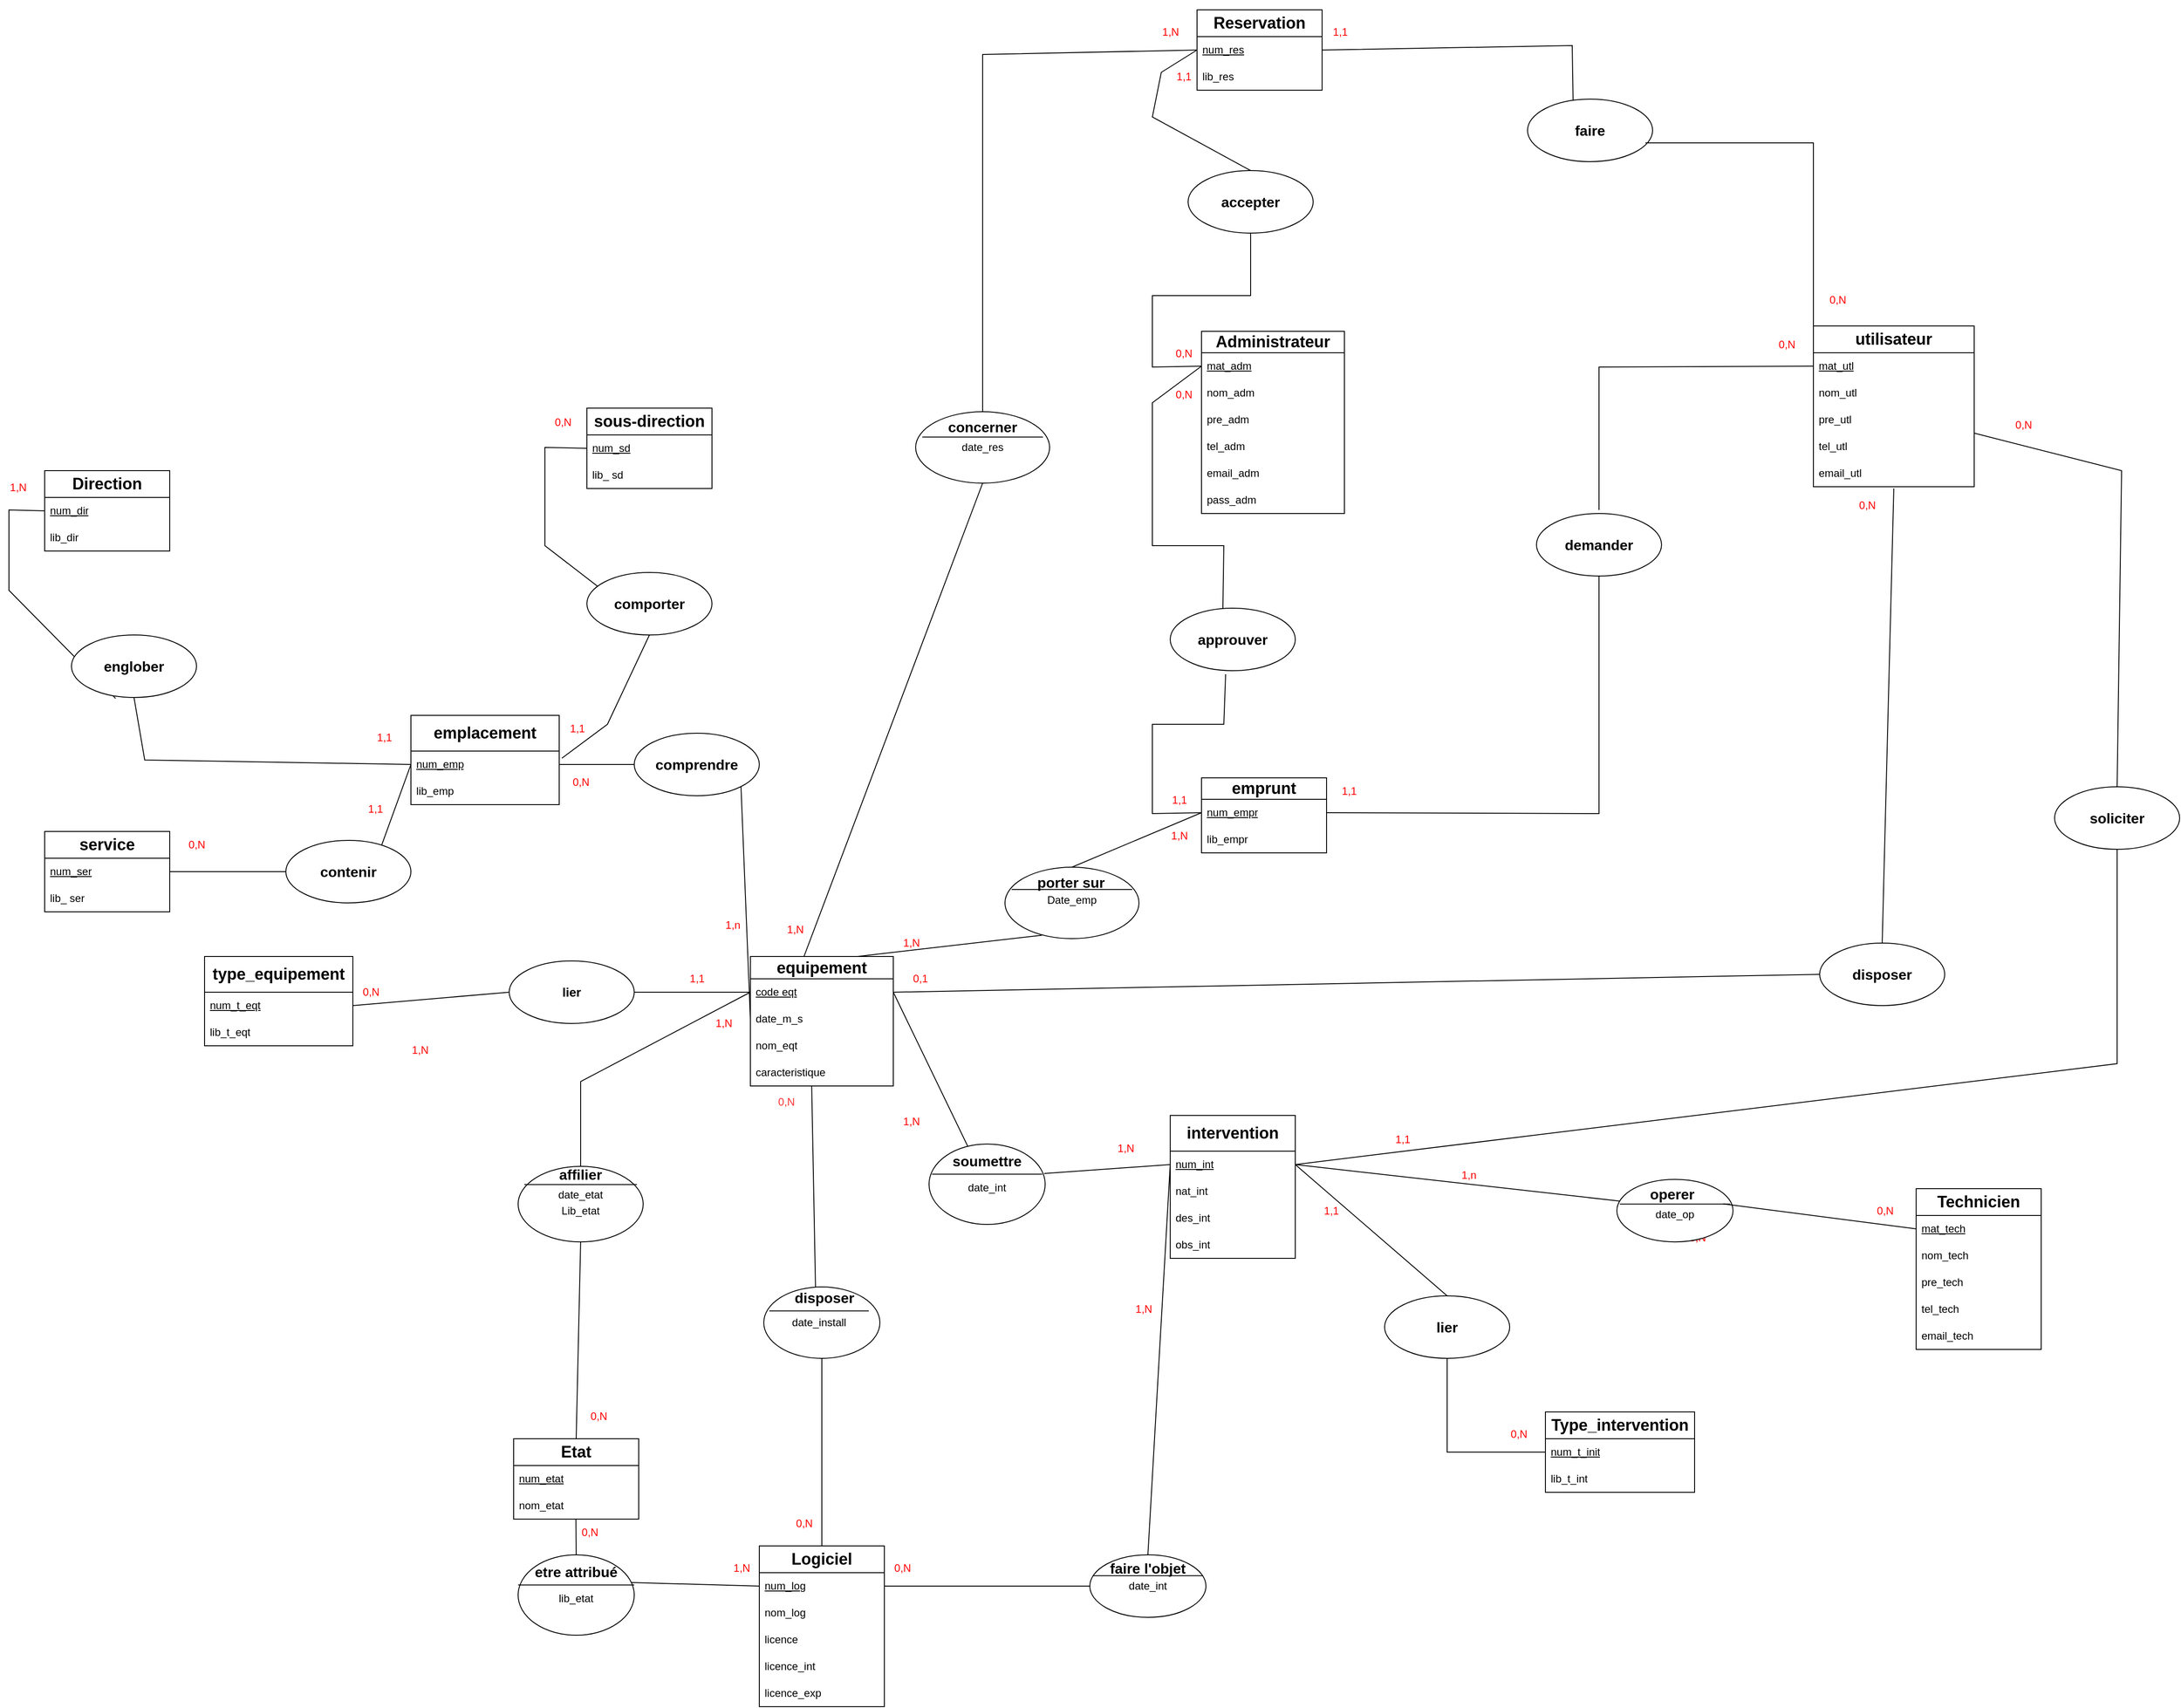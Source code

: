 <mxfile version="24.0.1" type="github">
  <diagram name="Page-1" id="fHMhncR5wRFy4MNFQFWF">
    <mxGraphModel dx="3000" dy="1854" grid="1" gridSize="10" guides="1" tooltips="1" connect="1" arrows="0" fold="1" page="1" pageScale="1" pageWidth="827" pageHeight="1169" math="0" shadow="0">
      <root>
        <mxCell id="0" />
        <mxCell id="1" parent="0" />
        <mxCell id="_vp2LtuRozF6I3-z_24L-39" value="&lt;h2&gt;intervention&lt;/h2&gt;" style="swimlane;fontStyle=0;childLayout=stackLayout;horizontal=1;startSize=40;horizontalStack=0;resizeParent=1;resizeParentMax=0;resizeLast=0;collapsible=1;marginBottom=0;whiteSpace=wrap;html=1;" parent="1" vertex="1">
          <mxGeometry x="100" y="158" width="140" height="160" as="geometry">
            <mxRectangle x="630" y="220" width="140" height="60" as="alternateBounds" />
          </mxGeometry>
        </mxCell>
        <mxCell id="_vp2LtuRozF6I3-z_24L-41" value="&lt;u&gt;num_int&lt;/u&gt;" style="text;strokeColor=none;fillColor=none;align=left;verticalAlign=middle;spacingLeft=4;spacingRight=4;overflow=hidden;points=[[0,0.5],[1,0.5]];portConstraint=eastwest;rotatable=0;whiteSpace=wrap;html=1;" parent="_vp2LtuRozF6I3-z_24L-39" vertex="1">
          <mxGeometry y="40" width="140" height="30" as="geometry" />
        </mxCell>
        <mxCell id="_vp2LtuRozF6I3-z_24L-42" value="nat_int" style="text;strokeColor=none;fillColor=none;align=left;verticalAlign=middle;spacingLeft=4;spacingRight=4;overflow=hidden;points=[[0,0.5],[1,0.5]];portConstraint=eastwest;rotatable=0;whiteSpace=wrap;html=1;" parent="_vp2LtuRozF6I3-z_24L-39" vertex="1">
          <mxGeometry y="70" width="140" height="30" as="geometry" />
        </mxCell>
        <mxCell id="2ZgAqoRttnUlPIWn56Kl-49" value="des_int" style="text;strokeColor=none;fillColor=none;align=left;verticalAlign=middle;spacingLeft=4;spacingRight=4;overflow=hidden;points=[[0,0.5],[1,0.5]];portConstraint=eastwest;rotatable=0;whiteSpace=wrap;html=1;" parent="_vp2LtuRozF6I3-z_24L-39" vertex="1">
          <mxGeometry y="100" width="140" height="30" as="geometry" />
        </mxCell>
        <mxCell id="2ZgAqoRttnUlPIWn56Kl-50" value="obs_int" style="text;strokeColor=none;fillColor=none;align=left;verticalAlign=middle;spacingLeft=4;spacingRight=4;overflow=hidden;points=[[0,0.5],[1,0.5]];portConstraint=eastwest;rotatable=0;whiteSpace=wrap;html=1;" parent="_vp2LtuRozF6I3-z_24L-39" vertex="1">
          <mxGeometry y="130" width="140" height="30" as="geometry" />
        </mxCell>
        <mxCell id="_vp2LtuRozF6I3-z_24L-50" value="&lt;h2&gt;type_equipement&lt;/h2&gt;" style="swimlane;fontStyle=0;childLayout=stackLayout;horizontal=1;startSize=40;horizontalStack=0;resizeParent=1;resizeParentMax=0;resizeLast=0;collapsible=1;marginBottom=0;whiteSpace=wrap;html=1;" parent="1" vertex="1">
          <mxGeometry x="-981" y="-20" width="166" height="100" as="geometry">
            <mxRectangle x="20" y="-170" width="140" height="60" as="alternateBounds" />
          </mxGeometry>
        </mxCell>
        <mxCell id="_vp2LtuRozF6I3-z_24L-51" value="&lt;u&gt;num_t_eqt&lt;/u&gt;" style="text;strokeColor=none;fillColor=none;align=left;verticalAlign=middle;spacingLeft=4;spacingRight=4;overflow=hidden;points=[[0,0.5],[1,0.5]];portConstraint=eastwest;rotatable=0;whiteSpace=wrap;html=1;" parent="_vp2LtuRozF6I3-z_24L-50" vertex="1">
          <mxGeometry y="40" width="166" height="30" as="geometry" />
        </mxCell>
        <mxCell id="_vp2LtuRozF6I3-z_24L-52" value="lib_t_eqt" style="text;strokeColor=none;fillColor=none;align=left;verticalAlign=middle;spacingLeft=4;spacingRight=4;overflow=hidden;points=[[0,0.5],[1,0.5]];portConstraint=eastwest;rotatable=0;whiteSpace=wrap;html=1;" parent="_vp2LtuRozF6I3-z_24L-50" vertex="1">
          <mxGeometry y="70" width="166" height="30" as="geometry" />
        </mxCell>
        <mxCell id="_vp2LtuRozF6I3-z_24L-53" value="&lt;h2&gt;sous-direction&lt;/h2&gt;" style="swimlane;fontStyle=0;childLayout=stackLayout;horizontal=1;startSize=30;horizontalStack=0;resizeParent=1;resizeParentMax=0;resizeLast=0;collapsible=1;marginBottom=0;whiteSpace=wrap;html=1;" parent="1" vertex="1">
          <mxGeometry x="-553" y="-634" width="140" height="90" as="geometry">
            <mxRectangle x="-553" y="460" width="140" height="60" as="alternateBounds" />
          </mxGeometry>
        </mxCell>
        <mxCell id="_vp2LtuRozF6I3-z_24L-54" value="&lt;u&gt;num_sd&lt;/u&gt;" style="text;strokeColor=none;fillColor=none;align=left;verticalAlign=middle;spacingLeft=4;spacingRight=4;overflow=hidden;points=[[0,0.5],[1,0.5]];portConstraint=eastwest;rotatable=0;whiteSpace=wrap;html=1;" parent="_vp2LtuRozF6I3-z_24L-53" vertex="1">
          <mxGeometry y="30" width="140" height="30" as="geometry" />
        </mxCell>
        <mxCell id="_vp2LtuRozF6I3-z_24L-55" value="lib_ sd" style="text;strokeColor=none;fillColor=none;align=left;verticalAlign=middle;spacingLeft=4;spacingRight=4;overflow=hidden;points=[[0,0.5],[1,0.5]];portConstraint=eastwest;rotatable=0;whiteSpace=wrap;html=1;" parent="_vp2LtuRozF6I3-z_24L-53" vertex="1">
          <mxGeometry y="60" width="140" height="30" as="geometry" />
        </mxCell>
        <mxCell id="_vp2LtuRozF6I3-z_24L-56" value="&lt;h2&gt;equipement&lt;/h2&gt;" style="swimlane;fontStyle=0;childLayout=stackLayout;horizontal=1;startSize=25;horizontalStack=0;resizeParent=1;resizeParentMax=0;resizeLast=0;collapsible=1;marginBottom=0;whiteSpace=wrap;html=1;" parent="1" vertex="1">
          <mxGeometry x="-370" y="-20" width="160" height="145" as="geometry">
            <mxRectangle x="20" y="-200" width="140" height="60" as="alternateBounds" />
          </mxGeometry>
        </mxCell>
        <mxCell id="_vp2LtuRozF6I3-z_24L-57" value="&lt;u&gt;code eqt&lt;/u&gt;" style="text;strokeColor=none;fillColor=none;align=left;verticalAlign=middle;spacingLeft=4;spacingRight=4;overflow=hidden;points=[[0,0.5],[1,0.5]];portConstraint=eastwest;rotatable=0;whiteSpace=wrap;html=1;" parent="_vp2LtuRozF6I3-z_24L-56" vertex="1">
          <mxGeometry y="25" width="160" height="30" as="geometry" />
        </mxCell>
        <mxCell id="_vp2LtuRozF6I3-z_24L-58" value="date_m_s" style="text;strokeColor=none;fillColor=none;align=left;verticalAlign=middle;spacingLeft=4;spacingRight=4;overflow=hidden;points=[[0,0.5],[1,0.5]];portConstraint=eastwest;rotatable=0;whiteSpace=wrap;html=1;" parent="_vp2LtuRozF6I3-z_24L-56" vertex="1">
          <mxGeometry y="55" width="160" height="30" as="geometry" />
        </mxCell>
        <mxCell id="_vp2LtuRozF6I3-z_24L-68" value="nom_eqt" style="text;strokeColor=none;fillColor=none;align=left;verticalAlign=middle;spacingLeft=4;spacingRight=4;overflow=hidden;points=[[0,0.5],[1,0.5]];portConstraint=eastwest;rotatable=0;whiteSpace=wrap;html=1;" parent="_vp2LtuRozF6I3-z_24L-56" vertex="1">
          <mxGeometry y="85" width="160" height="30" as="geometry" />
        </mxCell>
        <mxCell id="_vp2LtuRozF6I3-z_24L-69" value="caracteristique" style="text;strokeColor=none;fillColor=none;align=left;verticalAlign=middle;spacingLeft=4;spacingRight=4;overflow=hidden;points=[[0,0.5],[1,0.5]];portConstraint=eastwest;rotatable=0;whiteSpace=wrap;html=1;" parent="_vp2LtuRozF6I3-z_24L-56" vertex="1">
          <mxGeometry y="115" width="160" height="30" as="geometry" />
        </mxCell>
        <mxCell id="_vp2LtuRozF6I3-z_24L-59" value="&lt;h2&gt;utilisateur&lt;/h2&gt;" style="swimlane;fontStyle=0;childLayout=stackLayout;horizontal=1;startSize=30;horizontalStack=0;resizeParent=1;resizeParentMax=0;resizeLast=0;collapsible=1;marginBottom=0;whiteSpace=wrap;html=1;" parent="1" vertex="1">
          <mxGeometry x="820" y="-726" width="180" height="180" as="geometry">
            <mxRectangle x="1270" y="-200" width="140" height="60" as="alternateBounds" />
          </mxGeometry>
        </mxCell>
        <mxCell id="_vp2LtuRozF6I3-z_24L-60" value="&lt;u&gt;mat_utl&lt;/u&gt;" style="text;strokeColor=none;fillColor=none;align=left;verticalAlign=middle;spacingLeft=4;spacingRight=4;overflow=hidden;points=[[0,0.5],[1,0.5]];portConstraint=eastwest;rotatable=0;whiteSpace=wrap;html=1;" parent="_vp2LtuRozF6I3-z_24L-59" vertex="1">
          <mxGeometry y="30" width="180" height="30" as="geometry" />
        </mxCell>
        <mxCell id="_vp2LtuRozF6I3-z_24L-61" value="nom_utl" style="text;strokeColor=none;fillColor=none;align=left;verticalAlign=middle;spacingLeft=4;spacingRight=4;overflow=hidden;points=[[0,0.5],[1,0.5]];portConstraint=eastwest;rotatable=0;whiteSpace=wrap;html=1;" parent="_vp2LtuRozF6I3-z_24L-59" vertex="1">
          <mxGeometry y="60" width="180" height="30" as="geometry" />
        </mxCell>
        <mxCell id="_vp2LtuRozF6I3-z_24L-67" value="pre_utl" style="text;strokeColor=none;fillColor=none;align=left;verticalAlign=middle;spacingLeft=4;spacingRight=4;overflow=hidden;points=[[0,0.5],[1,0.5]];portConstraint=eastwest;rotatable=0;whiteSpace=wrap;html=1;" parent="_vp2LtuRozF6I3-z_24L-59" vertex="1">
          <mxGeometry y="90" width="180" height="30" as="geometry" />
        </mxCell>
        <mxCell id="2ZgAqoRttnUlPIWn56Kl-72" value="tel_utl" style="text;strokeColor=none;fillColor=none;align=left;verticalAlign=middle;spacingLeft=4;spacingRight=4;overflow=hidden;points=[[0,0.5],[1,0.5]];portConstraint=eastwest;rotatable=0;whiteSpace=wrap;html=1;" parent="_vp2LtuRozF6I3-z_24L-59" vertex="1">
          <mxGeometry y="120" width="180" height="30" as="geometry" />
        </mxCell>
        <mxCell id="2ZgAqoRttnUlPIWn56Kl-73" value="email_utl" style="text;strokeColor=none;fillColor=none;align=left;verticalAlign=middle;spacingLeft=4;spacingRight=4;overflow=hidden;points=[[0,0.5],[1,0.5]];portConstraint=eastwest;rotatable=0;whiteSpace=wrap;html=1;" parent="_vp2LtuRozF6I3-z_24L-59" vertex="1">
          <mxGeometry y="150" width="180" height="30" as="geometry" />
        </mxCell>
        <mxCell id="_vp2LtuRozF6I3-z_24L-115" value="&lt;h2&gt;emprunt&lt;/h2&gt;" style="swimlane;fontStyle=0;childLayout=stackLayout;horizontal=1;startSize=24;horizontalStack=0;resizeParent=1;resizeParentMax=0;resizeLast=0;collapsible=1;marginBottom=0;whiteSpace=wrap;html=1;" parent="1" vertex="1">
          <mxGeometry x="135" y="-220" width="140" height="84" as="geometry">
            <mxRectangle x="687" y="-450" width="140" height="60" as="alternateBounds" />
          </mxGeometry>
        </mxCell>
        <mxCell id="_vp2LtuRozF6I3-z_24L-116" value="&lt;u&gt;num_empr&lt;/u&gt;" style="text;strokeColor=none;fillColor=none;align=left;verticalAlign=middle;spacingLeft=4;spacingRight=4;overflow=hidden;points=[[0,0.5],[1,0.5]];portConstraint=eastwest;rotatable=0;whiteSpace=wrap;html=1;" parent="_vp2LtuRozF6I3-z_24L-115" vertex="1">
          <mxGeometry y="24" width="140" height="30" as="geometry" />
        </mxCell>
        <mxCell id="_vp2LtuRozF6I3-z_24L-117" value="lib_empr" style="text;strokeColor=none;fillColor=none;align=left;verticalAlign=middle;spacingLeft=4;spacingRight=4;overflow=hidden;points=[[0,0.5],[1,0.5]];portConstraint=eastwest;rotatable=0;whiteSpace=wrap;html=1;" parent="_vp2LtuRozF6I3-z_24L-115" vertex="1">
          <mxGeometry y="54" width="140" height="30" as="geometry" />
        </mxCell>
        <mxCell id="2ZgAqoRttnUlPIWn56Kl-3" value="&lt;h2&gt;Etat&lt;/h2&gt;" style="swimlane;fontStyle=0;childLayout=stackLayout;horizontal=1;startSize=30;horizontalStack=0;resizeParent=1;resizeParentMax=0;resizeLast=0;collapsible=1;marginBottom=0;whiteSpace=wrap;html=1;" parent="1" vertex="1">
          <mxGeometry x="-635" y="520" width="140" height="90" as="geometry">
            <mxRectangle x="430" y="-190" width="140" height="60" as="alternateBounds" />
          </mxGeometry>
        </mxCell>
        <mxCell id="2ZgAqoRttnUlPIWn56Kl-4" value="&lt;u&gt;num_etat&lt;/u&gt;" style="text;strokeColor=none;fillColor=none;align=left;verticalAlign=middle;spacingLeft=4;spacingRight=4;overflow=hidden;points=[[0,0.5],[1,0.5]];portConstraint=eastwest;rotatable=0;whiteSpace=wrap;html=1;" parent="2ZgAqoRttnUlPIWn56Kl-3" vertex="1">
          <mxGeometry y="30" width="140" height="30" as="geometry" />
        </mxCell>
        <mxCell id="2ZgAqoRttnUlPIWn56Kl-5" value="nom_etat" style="text;strokeColor=none;fillColor=none;align=left;verticalAlign=middle;spacingLeft=4;spacingRight=4;overflow=hidden;points=[[0,0.5],[1,0.5]];portConstraint=eastwest;rotatable=0;whiteSpace=wrap;html=1;" parent="2ZgAqoRttnUlPIWn56Kl-3" vertex="1">
          <mxGeometry y="60" width="140" height="30" as="geometry" />
        </mxCell>
        <mxCell id="2ZgAqoRttnUlPIWn56Kl-16" value="&lt;h2&gt;Reservation&lt;/h2&gt;" style="swimlane;fontStyle=0;childLayout=stackLayout;horizontal=1;startSize=30;horizontalStack=0;resizeParent=1;resizeParentMax=0;resizeLast=0;collapsible=1;marginBottom=0;whiteSpace=wrap;html=1;" parent="1" vertex="1">
          <mxGeometry x="130" y="-1080" width="140" height="90" as="geometry">
            <mxRectangle x="130" y="-1080" width="140" height="60" as="alternateBounds" />
          </mxGeometry>
        </mxCell>
        <mxCell id="2ZgAqoRttnUlPIWn56Kl-17" value="&lt;u&gt;num_res&lt;/u&gt;" style="text;strokeColor=none;fillColor=none;align=left;verticalAlign=middle;spacingLeft=4;spacingRight=4;overflow=hidden;points=[[0,0.5],[1,0.5]];portConstraint=eastwest;rotatable=0;whiteSpace=wrap;html=1;" parent="2ZgAqoRttnUlPIWn56Kl-16" vertex="1">
          <mxGeometry y="30" width="140" height="30" as="geometry" />
        </mxCell>
        <mxCell id="2ZgAqoRttnUlPIWn56Kl-18" value="lib_res" style="text;strokeColor=none;fillColor=none;align=left;verticalAlign=middle;spacingLeft=4;spacingRight=4;overflow=hidden;points=[[0,0.5],[1,0.5]];portConstraint=eastwest;rotatable=0;whiteSpace=wrap;html=1;" parent="2ZgAqoRttnUlPIWn56Kl-16" vertex="1">
          <mxGeometry y="60" width="140" height="30" as="geometry" />
        </mxCell>
        <mxCell id="2ZgAqoRttnUlPIWn56Kl-27" value="&lt;h2&gt;Technicien&lt;/h2&gt;" style="swimlane;fontStyle=0;childLayout=stackLayout;horizontal=1;startSize=30;horizontalStack=0;resizeParent=1;resizeParentMax=0;resizeLast=0;collapsible=1;marginBottom=0;whiteSpace=wrap;html=1;" parent="1" vertex="1">
          <mxGeometry x="935" y="240" width="140" height="180" as="geometry">
            <mxRectangle x="430" y="-190" width="140" height="60" as="alternateBounds" />
          </mxGeometry>
        </mxCell>
        <mxCell id="2ZgAqoRttnUlPIWn56Kl-28" value="&lt;u&gt;mat_tech&lt;/u&gt;" style="text;strokeColor=none;fillColor=none;align=left;verticalAlign=middle;spacingLeft=4;spacingRight=4;overflow=hidden;points=[[0,0.5],[1,0.5]];portConstraint=eastwest;rotatable=0;whiteSpace=wrap;html=1;" parent="2ZgAqoRttnUlPIWn56Kl-27" vertex="1">
          <mxGeometry y="30" width="140" height="30" as="geometry" />
        </mxCell>
        <mxCell id="2ZgAqoRttnUlPIWn56Kl-29" value="nom_tech" style="text;strokeColor=none;fillColor=none;align=left;verticalAlign=middle;spacingLeft=4;spacingRight=4;overflow=hidden;points=[[0,0.5],[1,0.5]];portConstraint=eastwest;rotatable=0;whiteSpace=wrap;html=1;" parent="2ZgAqoRttnUlPIWn56Kl-27" vertex="1">
          <mxGeometry y="60" width="140" height="30" as="geometry" />
        </mxCell>
        <mxCell id="2ZgAqoRttnUlPIWn56Kl-30" value="pre_tech" style="text;strokeColor=none;fillColor=none;align=left;verticalAlign=middle;spacingLeft=4;spacingRight=4;overflow=hidden;points=[[0,0.5],[1,0.5]];portConstraint=eastwest;rotatable=0;whiteSpace=wrap;html=1;" parent="2ZgAqoRttnUlPIWn56Kl-27" vertex="1">
          <mxGeometry y="90" width="140" height="30" as="geometry" />
        </mxCell>
        <mxCell id="2ZgAqoRttnUlPIWn56Kl-32" value="tel_tech" style="text;strokeColor=none;fillColor=none;align=left;verticalAlign=middle;spacingLeft=4;spacingRight=4;overflow=hidden;points=[[0,0.5],[1,0.5]];portConstraint=eastwest;rotatable=0;whiteSpace=wrap;html=1;" parent="2ZgAqoRttnUlPIWn56Kl-27" vertex="1">
          <mxGeometry y="120" width="140" height="30" as="geometry" />
        </mxCell>
        <mxCell id="2ZgAqoRttnUlPIWn56Kl-33" value="email_tech" style="text;strokeColor=none;fillColor=none;align=left;verticalAlign=middle;spacingLeft=4;spacingRight=4;overflow=hidden;points=[[0,0.5],[1,0.5]];portConstraint=eastwest;rotatable=0;whiteSpace=wrap;html=1;" parent="2ZgAqoRttnUlPIWn56Kl-27" vertex="1">
          <mxGeometry y="150" width="140" height="30" as="geometry" />
        </mxCell>
        <mxCell id="2ZgAqoRttnUlPIWn56Kl-61" value="&lt;h2&gt;Type_intervention&lt;/h2&gt;" style="swimlane;fontStyle=0;childLayout=stackLayout;horizontal=1;startSize=30;horizontalStack=0;resizeParent=1;resizeParentMax=0;resizeLast=0;collapsible=1;marginBottom=0;whiteSpace=wrap;html=1;" parent="1" vertex="1">
          <mxGeometry x="520" y="490" width="167" height="90" as="geometry">
            <mxRectangle x="740" y="620" width="170" height="60" as="alternateBounds" />
          </mxGeometry>
        </mxCell>
        <mxCell id="2ZgAqoRttnUlPIWn56Kl-63" value="&lt;u&gt;num_t_init&lt;/u&gt;" style="text;strokeColor=none;fillColor=none;align=left;verticalAlign=middle;spacingLeft=4;spacingRight=4;overflow=hidden;points=[[0,0.5],[1,0.5]];portConstraint=eastwest;rotatable=0;whiteSpace=wrap;html=1;" parent="2ZgAqoRttnUlPIWn56Kl-61" vertex="1">
          <mxGeometry y="30" width="167" height="30" as="geometry" />
        </mxCell>
        <mxCell id="2ZgAqoRttnUlPIWn56Kl-64" value="lib_t_int" style="text;strokeColor=none;fillColor=none;align=left;verticalAlign=middle;spacingLeft=4;spacingRight=4;overflow=hidden;points=[[0,0.5],[1,0.5]];portConstraint=eastwest;rotatable=0;whiteSpace=wrap;html=1;" parent="2ZgAqoRttnUlPIWn56Kl-61" vertex="1">
          <mxGeometry y="60" width="167" height="30" as="geometry" />
        </mxCell>
        <mxCell id="2ZgAqoRttnUlPIWn56Kl-102" value="&lt;font size=&quot;3&quot;&gt;&lt;b&gt;faire&lt;/b&gt;&lt;/font&gt;" style="ellipse;whiteSpace=wrap;html=1;" parent="1" vertex="1">
          <mxGeometry x="500" y="-980" width="140" height="70" as="geometry" />
        </mxCell>
        <mxCell id="2ZgAqoRttnUlPIWn56Kl-100" value="&lt;font size=&quot;3&quot;&gt;&lt;b&gt;disposer&lt;/b&gt;&lt;/font&gt;" style="ellipse;whiteSpace=wrap;html=1;" parent="1" vertex="1">
          <mxGeometry x="827" y="-35" width="140" height="70" as="geometry" />
        </mxCell>
        <mxCell id="2ZgAqoRttnUlPIWn56Kl-91" value="&lt;font size=&quot;3&quot;&gt;&lt;b&gt;lier&lt;/b&gt;&lt;/font&gt;" style="ellipse;whiteSpace=wrap;html=1;" parent="1" vertex="1">
          <mxGeometry x="340" y="360" width="140" height="70" as="geometry" />
        </mxCell>
        <mxCell id="2ZgAqoRttnUlPIWn56Kl-143" value="&lt;h2&gt;Administrateur&lt;/h2&gt;" style="swimlane;fontStyle=0;childLayout=stackLayout;horizontal=1;startSize=24;horizontalStack=0;resizeParent=1;resizeParentMax=0;resizeLast=0;collapsible=1;marginBottom=0;whiteSpace=wrap;html=1;" parent="1" vertex="1">
          <mxGeometry x="135" y="-720" width="160" height="204" as="geometry">
            <mxRectangle x="135" y="-720" width="140" height="60" as="alternateBounds" />
          </mxGeometry>
        </mxCell>
        <mxCell id="2ZgAqoRttnUlPIWn56Kl-144" value="&lt;u style=&quot;border-color: var(--border-color);&quot;&gt;mat_adm&lt;/u&gt;" style="text;strokeColor=none;fillColor=none;align=left;verticalAlign=middle;spacingLeft=4;spacingRight=4;overflow=hidden;points=[[0,0.5],[1,0.5]];portConstraint=eastwest;rotatable=0;whiteSpace=wrap;html=1;" parent="2ZgAqoRttnUlPIWn56Kl-143" vertex="1">
          <mxGeometry y="24" width="160" height="30" as="geometry" />
        </mxCell>
        <mxCell id="2ZgAqoRttnUlPIWn56Kl-145" value="nom_adm" style="text;strokeColor=none;fillColor=none;align=left;verticalAlign=middle;spacingLeft=4;spacingRight=4;overflow=hidden;points=[[0,0.5],[1,0.5]];portConstraint=eastwest;rotatable=0;whiteSpace=wrap;html=1;" parent="2ZgAqoRttnUlPIWn56Kl-143" vertex="1">
          <mxGeometry y="54" width="160" height="30" as="geometry" />
        </mxCell>
        <mxCell id="nu3UtHRdyJgBSU6vwzOk-18" value="pre_adm" style="text;strokeColor=none;fillColor=none;align=left;verticalAlign=middle;spacingLeft=4;spacingRight=4;overflow=hidden;points=[[0,0.5],[1,0.5]];portConstraint=eastwest;rotatable=0;whiteSpace=wrap;html=1;" parent="2ZgAqoRttnUlPIWn56Kl-143" vertex="1">
          <mxGeometry y="84" width="160" height="30" as="geometry" />
        </mxCell>
        <mxCell id="nu3UtHRdyJgBSU6vwzOk-19" value="tel_adm" style="text;strokeColor=none;fillColor=none;align=left;verticalAlign=middle;spacingLeft=4;spacingRight=4;overflow=hidden;points=[[0,0.5],[1,0.5]];portConstraint=eastwest;rotatable=0;whiteSpace=wrap;html=1;" parent="2ZgAqoRttnUlPIWn56Kl-143" vertex="1">
          <mxGeometry y="114" width="160" height="30" as="geometry" />
        </mxCell>
        <mxCell id="nu3UtHRdyJgBSU6vwzOk-20" value="email_adm" style="text;strokeColor=none;fillColor=none;align=left;verticalAlign=middle;spacingLeft=4;spacingRight=4;overflow=hidden;points=[[0,0.5],[1,0.5]];portConstraint=eastwest;rotatable=0;whiteSpace=wrap;html=1;" parent="2ZgAqoRttnUlPIWn56Kl-143" vertex="1">
          <mxGeometry y="144" width="160" height="30" as="geometry" />
        </mxCell>
        <mxCell id="nu3UtHRdyJgBSU6vwzOk-21" value="pass_adm" style="text;strokeColor=none;fillColor=none;align=left;verticalAlign=middle;spacingLeft=4;spacingRight=4;overflow=hidden;points=[[0,0.5],[1,0.5]];portConstraint=eastwest;rotatable=0;whiteSpace=wrap;html=1;" parent="2ZgAqoRttnUlPIWn56Kl-143" vertex="1">
          <mxGeometry y="174" width="160" height="30" as="geometry" />
        </mxCell>
        <mxCell id="cgGnD4WlNKiAV_FmcP1Z-3" value="&lt;h2&gt;Logiciel&lt;/h2&gt;" style="swimlane;fontStyle=0;childLayout=stackLayout;horizontal=1;startSize=30;horizontalStack=0;resizeParent=1;resizeParentMax=0;resizeLast=0;collapsible=1;marginBottom=0;whiteSpace=wrap;html=1;" parent="1" vertex="1">
          <mxGeometry x="-360" y="640" width="140" height="180" as="geometry">
            <mxRectangle x="430" y="-190" width="140" height="60" as="alternateBounds" />
          </mxGeometry>
        </mxCell>
        <mxCell id="cgGnD4WlNKiAV_FmcP1Z-4" value="&lt;u&gt;num_log&lt;/u&gt;" style="text;strokeColor=none;fillColor=none;align=left;verticalAlign=middle;spacingLeft=4;spacingRight=4;overflow=hidden;points=[[0,0.5],[1,0.5]];portConstraint=eastwest;rotatable=0;whiteSpace=wrap;html=1;" parent="cgGnD4WlNKiAV_FmcP1Z-3" vertex="1">
          <mxGeometry y="30" width="140" height="30" as="geometry" />
        </mxCell>
        <mxCell id="cgGnD4WlNKiAV_FmcP1Z-5" value="nom_log" style="text;strokeColor=none;fillColor=none;align=left;verticalAlign=middle;spacingLeft=4;spacingRight=4;overflow=hidden;points=[[0,0.5],[1,0.5]];portConstraint=eastwest;rotatable=0;whiteSpace=wrap;html=1;" parent="cgGnD4WlNKiAV_FmcP1Z-3" vertex="1">
          <mxGeometry y="60" width="140" height="30" as="geometry" />
        </mxCell>
        <mxCell id="cgGnD4WlNKiAV_FmcP1Z-6" value="licence" style="text;strokeColor=none;fillColor=none;align=left;verticalAlign=middle;spacingLeft=4;spacingRight=4;overflow=hidden;points=[[0,0.5],[1,0.5]];portConstraint=eastwest;rotatable=0;whiteSpace=wrap;html=1;" parent="cgGnD4WlNKiAV_FmcP1Z-3" vertex="1">
          <mxGeometry y="90" width="140" height="30" as="geometry" />
        </mxCell>
        <mxCell id="cgGnD4WlNKiAV_FmcP1Z-8" value="licence_int" style="text;strokeColor=none;fillColor=none;align=left;verticalAlign=middle;spacingLeft=4;spacingRight=4;overflow=hidden;points=[[0,0.5],[1,0.5]];portConstraint=eastwest;rotatable=0;whiteSpace=wrap;html=1;" parent="cgGnD4WlNKiAV_FmcP1Z-3" vertex="1">
          <mxGeometry y="120" width="140" height="30" as="geometry" />
        </mxCell>
        <mxCell id="cgGnD4WlNKiAV_FmcP1Z-9" value="licence_exp" style="text;strokeColor=none;fillColor=none;align=left;verticalAlign=middle;spacingLeft=4;spacingRight=4;overflow=hidden;points=[[0,0.5],[1,0.5]];portConstraint=eastwest;rotatable=0;whiteSpace=wrap;html=1;" parent="cgGnD4WlNKiAV_FmcP1Z-3" vertex="1">
          <mxGeometry y="150" width="140" height="30" as="geometry" />
        </mxCell>
        <mxCell id="cgGnD4WlNKiAV_FmcP1Z-15" value="1,1" style="text;html=1;align=center;verticalAlign=middle;resizable=0;points=[];autosize=1;strokeWidth=0;fontColor=#FF0000;" parent="1" vertex="1">
          <mxGeometry x="-800" y="-280" width="40" height="30" as="geometry" />
        </mxCell>
        <mxCell id="cgGnD4WlNKiAV_FmcP1Z-24" value="0,N" style="text;html=1;align=center;verticalAlign=middle;resizable=0;points=[];autosize=1;strokeColor=none;fillColor=none;fontColor=#FF0000;" parent="1" vertex="1">
          <mxGeometry x="827" y="-770" width="40" height="30" as="geometry" />
        </mxCell>
        <mxCell id="cgGnD4WlNKiAV_FmcP1Z-25" value="1,1" style="text;html=1;align=center;verticalAlign=middle;resizable=0;points=[];autosize=1;strokeColor=none;fillColor=none;fontColor=#FF0000;" parent="1" vertex="1">
          <mxGeometry x="270" y="-1070" width="40" height="30" as="geometry" />
        </mxCell>
        <mxCell id="cgGnD4WlNKiAV_FmcP1Z-26" value="0,N" style="text;html=1;align=center;verticalAlign=middle;resizable=0;points=[];autosize=1;strokeColor=none;fillColor=none;fontColor=#FF0000;" parent="1" vertex="1">
          <mxGeometry x="95" y="-664" width="40" height="30" as="geometry" />
        </mxCell>
        <mxCell id="cgGnD4WlNKiAV_FmcP1Z-27" value="1,1" style="text;html=1;align=center;verticalAlign=middle;resizable=0;points=[];autosize=1;strokeColor=none;fillColor=none;fontColor=#FF0000;" parent="1" vertex="1">
          <mxGeometry x="95" y="-1020" width="40" height="30" as="geometry" />
        </mxCell>
        <mxCell id="cgGnD4WlNKiAV_FmcP1Z-29" value="0,N" style="text;html=1;align=center;verticalAlign=middle;resizable=0;points=[];autosize=1;strokeColor=none;fillColor=none;fontColor=#FF0000;" parent="1" vertex="1">
          <mxGeometry x="880" y="249.58" width="40" height="30" as="geometry" />
        </mxCell>
        <mxCell id="cgGnD4WlNKiAV_FmcP1Z-30" value="1,N" style="text;html=1;align=center;verticalAlign=middle;resizable=0;points=[];autosize=1;strokeColor=none;fillColor=none;fontColor=#FF0000;" parent="1" vertex="1">
          <mxGeometry x="-20" y="-70" width="40" height="30" as="geometry" />
        </mxCell>
        <mxCell id="cgGnD4WlNKiAV_FmcP1Z-32" value="0,N" style="text;html=1;align=center;verticalAlign=middle;resizable=0;points=[];autosize=1;strokeColor=none;fillColor=none;fontColor=#FF0000;" parent="1" vertex="1">
          <mxGeometry x="-600" y="-633" width="40" height="30" as="geometry" />
        </mxCell>
        <mxCell id="cgGnD4WlNKiAV_FmcP1Z-34" value="1,n" style="text;html=1;align=center;verticalAlign=middle;resizable=0;points=[];autosize=1;strokeColor=none;fillColor=none;fontColor=#FF0000;" parent="1" vertex="1">
          <mxGeometry x="-410" y="-70" width="40" height="30" as="geometry" />
        </mxCell>
        <mxCell id="cgGnD4WlNKiAV_FmcP1Z-35" value="0,N" style="text;html=1;align=center;verticalAlign=middle;resizable=0;points=[];autosize=1;strokeColor=none;fillColor=none;fontColor=#FF0000;" parent="1" vertex="1">
          <mxGeometry x="-580" y="-230" width="40" height="30" as="geometry" />
        </mxCell>
        <mxCell id="cgGnD4WlNKiAV_FmcP1Z-37" value="0,N" style="text;html=1;align=center;verticalAlign=middle;resizable=0;points=[];autosize=1;strokeColor=none;fillColor=none;fontColor=#FF0000;" parent="1" vertex="1">
          <mxGeometry x="-220" y="650" width="40" height="30" as="geometry" />
        </mxCell>
        <mxCell id="cgGnD4WlNKiAV_FmcP1Z-40" value="1,N" style="text;html=1;align=center;verticalAlign=middle;resizable=0;points=[];autosize=1;strokeColor=none;fillColor=none;fontColor=#FF0000;" parent="1" vertex="1">
          <mxGeometry x="90" y="-170" width="40" height="30" as="geometry" />
        </mxCell>
        <mxCell id="cgGnD4WlNKiAV_FmcP1Z-41" value="0,N" style="text;html=1;align=center;verticalAlign=middle;resizable=0;points=[];autosize=1;strokeColor=none;fillColor=none;fontColor=#FF0000;" parent="1" vertex="1">
          <mxGeometry x="-330" y="600" width="40" height="30" as="geometry" />
        </mxCell>
        <mxCell id="cgGnD4WlNKiAV_FmcP1Z-42" value="0,N" style="text;html=1;align=center;verticalAlign=middle;resizable=0;points=[];autosize=1;strokeColor=none;fillColor=none;fontColor=#FF0000;" parent="1" vertex="1">
          <mxGeometry x="95" y="-710" width="40" height="30" as="geometry" />
        </mxCell>
        <mxCell id="cgGnD4WlNKiAV_FmcP1Z-43" value="1,1" style="text;html=1;align=center;verticalAlign=middle;resizable=0;points=[];autosize=1;strokeColor=none;fillColor=none;fontColor=#FF0000;" parent="1" vertex="1">
          <mxGeometry x="90" y="-210" width="40" height="30" as="geometry" />
        </mxCell>
        <mxCell id="cgGnD4WlNKiAV_FmcP1Z-44" value="0,N" style="text;html=1;align=center;verticalAlign=middle;resizable=0;points=[];autosize=1;strokeColor=none;fillColor=none;fontColor=#FF0000;" parent="1" vertex="1">
          <mxGeometry x="-570" y="610" width="40" height="30" as="geometry" />
        </mxCell>
        <mxCell id="cgGnD4WlNKiAV_FmcP1Z-45" value="1,1" style="text;html=1;align=center;verticalAlign=middle;resizable=0;points=[];autosize=1;strokeColor=none;fillColor=none;fontColor=#FF0000;" parent="1" vertex="1">
          <mxGeometry x="-450" y="-10" width="40" height="30" as="geometry" />
        </mxCell>
        <mxCell id="cgGnD4WlNKiAV_FmcP1Z-48" value="0,N" style="text;html=1;align=center;verticalAlign=middle;resizable=0;points=[];autosize=1;strokeColor=none;fillColor=none;fontColor=#FF3333;" parent="1" vertex="1">
          <mxGeometry x="-350" y="128" width="40" height="30" as="geometry" />
        </mxCell>
        <mxCell id="cgGnD4WlNKiAV_FmcP1Z-49" value="0,N" style="text;html=1;align=center;verticalAlign=middle;resizable=0;points=[];autosize=1;strokeColor=none;fillColor=none;fontColor=#FF0000;" parent="1" vertex="1">
          <mxGeometry x="470" y="500" width="40" height="30" as="geometry" />
        </mxCell>
        <mxCell id="cgGnD4WlNKiAV_FmcP1Z-50" value="1,1" style="text;html=1;align=center;verticalAlign=middle;resizable=0;points=[];autosize=1;strokeColor=none;fillColor=none;fontColor=#FF0000;" parent="1" vertex="1">
          <mxGeometry x="280" y="-220" width="40" height="30" as="geometry" />
        </mxCell>
        <mxCell id="cgGnD4WlNKiAV_FmcP1Z-51" value="1,N" style="text;html=1;align=center;verticalAlign=middle;resizable=0;points=[];autosize=1;strokeColor=none;fillColor=none;fontColor=#FF0000;" parent="1" vertex="1">
          <mxGeometry x="80" y="-1070" width="40" height="30" as="geometry" />
        </mxCell>
        <mxCell id="cgGnD4WlNKiAV_FmcP1Z-57" value="&lt;h2&gt;Direction&lt;/h2&gt;" style="swimlane;fontStyle=0;childLayout=stackLayout;horizontal=1;startSize=30;horizontalStack=0;resizeParent=1;resizeParentMax=0;resizeLast=0;collapsible=1;marginBottom=0;whiteSpace=wrap;html=1;" parent="1" vertex="1">
          <mxGeometry x="-1160" y="-564" width="140" height="90" as="geometry">
            <mxRectangle x="-553" y="460" width="140" height="60" as="alternateBounds" />
          </mxGeometry>
        </mxCell>
        <mxCell id="cgGnD4WlNKiAV_FmcP1Z-58" value="&lt;u&gt;num_dir&lt;/u&gt;" style="text;strokeColor=none;fillColor=none;align=left;verticalAlign=middle;spacingLeft=4;spacingRight=4;overflow=hidden;points=[[0,0.5],[1,0.5]];portConstraint=eastwest;rotatable=0;whiteSpace=wrap;html=1;" parent="cgGnD4WlNKiAV_FmcP1Z-57" vertex="1">
          <mxGeometry y="30" width="140" height="30" as="geometry" />
        </mxCell>
        <mxCell id="cgGnD4WlNKiAV_FmcP1Z-59" value="lib_dir" style="text;strokeColor=none;fillColor=none;align=left;verticalAlign=middle;spacingLeft=4;spacingRight=4;overflow=hidden;points=[[0,0.5],[1,0.5]];portConstraint=eastwest;rotatable=0;whiteSpace=wrap;html=1;" parent="cgGnD4WlNKiAV_FmcP1Z-57" vertex="1">
          <mxGeometry y="60" width="140" height="30" as="geometry" />
        </mxCell>
        <mxCell id="cgGnD4WlNKiAV_FmcP1Z-70" value="" style="endArrow=none;html=1;rounded=0;exitX=1;exitY=0.5;exitDx=0;exitDy=0;entryX=0.056;entryY=0.978;entryDx=0;entryDy=0;entryPerimeter=0;" parent="1" source="_vp2LtuRozF6I3-z_24L-41" target="NFkFAfJ5zQV4zD1CImH5-58" edge="1">
          <mxGeometry width="50" height="50" relative="1" as="geometry">
            <mxPoint x="380" y="660" as="sourcePoint" />
            <mxPoint x="370.4" y="600" as="targetPoint" />
            <Array as="points" />
          </mxGeometry>
        </mxCell>
        <mxCell id="cgGnD4WlNKiAV_FmcP1Z-73" value="1,N" style="text;html=1;align=center;verticalAlign=middle;resizable=0;points=[];autosize=1;strokeColor=none;fillColor=none;fontColor=#FF0000;" parent="1" vertex="1">
          <mxGeometry x="-210" y="150" width="40" height="30" as="geometry" />
        </mxCell>
        <mxCell id="cgGnD4WlNKiAV_FmcP1Z-74" value="" style="endArrow=none;html=1;rounded=0;entryX=0.977;entryY=0.133;entryDx=0;entryDy=0;exitX=0;exitY=0.5;exitDx=0;exitDy=0;entryPerimeter=0;" parent="1" source="cgGnD4WlNKiAV_FmcP1Z-4" target="NFkFAfJ5zQV4zD1CImH5-100" edge="1">
          <mxGeometry width="50" height="50" relative="1" as="geometry">
            <mxPoint x="-205" y="700" as="sourcePoint" />
            <mxPoint x="-180.0" y="620" as="targetPoint" />
          </mxGeometry>
        </mxCell>
        <mxCell id="cgGnD4WlNKiAV_FmcP1Z-75" value="1,N" style="text;html=1;align=center;verticalAlign=middle;resizable=0;points=[];autosize=1;strokeColor=none;fillColor=none;fontColor=#FF0000;" parent="1" vertex="1">
          <mxGeometry x="50" y="360" width="40" height="30" as="geometry" />
        </mxCell>
        <mxCell id="cgGnD4WlNKiAV_FmcP1Z-76" value="1,N" style="text;html=1;align=center;verticalAlign=middle;resizable=0;points=[];autosize=1;strokeColor=none;fillColor=none;fontColor=#FF0000;" parent="1" vertex="1">
          <mxGeometry x="-210" y="-50" width="40" height="30" as="geometry" />
        </mxCell>
        <mxCell id="cgGnD4WlNKiAV_FmcP1Z-77" value="0,N" style="text;html=1;align=center;verticalAlign=middle;resizable=0;points=[];autosize=1;strokeColor=none;fillColor=none;fontColor=#FF0000;" parent="1" vertex="1">
          <mxGeometry x="-815" y="5" width="40" height="30" as="geometry" />
        </mxCell>
        <mxCell id="cgGnD4WlNKiAV_FmcP1Z-78" value="0,N" style="text;html=1;align=center;verticalAlign=middle;resizable=0;points=[];autosize=1;strokeColor=none;fillColor=none;fontColor=#FF0000;" parent="1" vertex="1">
          <mxGeometry x="670" y="280" width="40" height="30" as="geometry" />
        </mxCell>
        <mxCell id="cgGnD4WlNKiAV_FmcP1Z-79" value="1,N" style="text;html=1;align=center;verticalAlign=middle;resizable=0;points=[];autosize=1;strokeColor=none;fillColor=none;fontColor=#FF0000;" parent="1" vertex="1">
          <mxGeometry x="-400" y="650" width="40" height="30" as="geometry" />
        </mxCell>
        <mxCell id="cgGnD4WlNKiAV_FmcP1Z-83" value="&lt;font color=&quot;#ff0000&quot;&gt;1,N&lt;/font&gt;" style="text;html=1;align=center;verticalAlign=middle;resizable=0;points=[];autosize=1;strokeColor=none;fillColor=none;" parent="1" vertex="1">
          <mxGeometry x="-340" y="-65" width="40" height="30" as="geometry" />
        </mxCell>
        <mxCell id="cgGnD4WlNKiAV_FmcP1Z-84" value="0,N" style="text;html=1;align=center;verticalAlign=middle;resizable=0;points=[];autosize=1;strokeColor=none;fillColor=none;fontColor=#FF0000;" parent="1" vertex="1">
          <mxGeometry x="-560" y="480" width="40" height="30" as="geometry" />
        </mxCell>
        <mxCell id="ZjdlGWBYATQkl55H4jws-10" value="" style="endArrow=none;html=1;rounded=0;exitX=0.5;exitY=0;exitDx=0;exitDy=0;" parent="1" source="NFkFAfJ5zQV4zD1CImH5-93" edge="1">
          <mxGeometry relative="1" as="geometry">
            <mxPoint x="-180.0" y="90.5" as="sourcePoint" />
            <mxPoint x="-370" y="20" as="targetPoint" />
            <Array as="points">
              <mxPoint x="-560" y="120" />
            </Array>
          </mxGeometry>
        </mxCell>
        <mxCell id="ZjdlGWBYATQkl55H4jws-11" value="" style="endArrow=none;html=1;rounded=0;entryX=1.018;entryY=0.267;entryDx=0;entryDy=0;exitX=0.5;exitY=1;exitDx=0;exitDy=0;entryPerimeter=0;" parent="1" source="NFkFAfJ5zQV4zD1CImH5-30" target="ZjdlGWBYATQkl55H4jws-13" edge="1">
          <mxGeometry relative="1" as="geometry">
            <mxPoint x="-490" y="-370" as="sourcePoint" />
            <mxPoint x="-370" y="120" as="targetPoint" />
            <Array as="points">
              <mxPoint x="-530" y="-280" />
            </Array>
          </mxGeometry>
        </mxCell>
        <mxCell id="ZjdlGWBYATQkl55H4jws-12" value="&lt;h2&gt;emplacement&lt;/h2&gt;" style="swimlane;fontStyle=0;childLayout=stackLayout;horizontal=1;startSize=40;horizontalStack=0;resizeParent=1;resizeParentMax=0;resizeLast=0;collapsible=1;marginBottom=0;whiteSpace=wrap;html=1;" parent="1" vertex="1">
          <mxGeometry x="-750" y="-290" width="166" height="100" as="geometry">
            <mxRectangle x="20" y="-170" width="140" height="60" as="alternateBounds" />
          </mxGeometry>
        </mxCell>
        <mxCell id="ZjdlGWBYATQkl55H4jws-13" value="&lt;u&gt;num_emp&lt;/u&gt;" style="text;strokeColor=none;fillColor=none;align=left;verticalAlign=middle;spacingLeft=4;spacingRight=4;overflow=hidden;points=[[0,0.5],[1,0.5]];portConstraint=eastwest;rotatable=0;whiteSpace=wrap;html=1;" parent="ZjdlGWBYATQkl55H4jws-12" vertex="1">
          <mxGeometry y="40" width="166" height="30" as="geometry" />
        </mxCell>
        <mxCell id="ZjdlGWBYATQkl55H4jws-14" value="lib_emp" style="text;strokeColor=none;fillColor=none;align=left;verticalAlign=middle;spacingLeft=4;spacingRight=4;overflow=hidden;points=[[0,0.5],[1,0.5]];portConstraint=eastwest;rotatable=0;whiteSpace=wrap;html=1;" parent="ZjdlGWBYATQkl55H4jws-12" vertex="1">
          <mxGeometry y="70" width="166" height="30" as="geometry" />
        </mxCell>
        <mxCell id="ZjdlGWBYATQkl55H4jws-17" value="" style="endArrow=none;html=1;rounded=0;entryX=1;entryY=0.5;entryDx=0;entryDy=0;exitX=0;exitY=0.5;exitDx=0;exitDy=0;" parent="1" source="_vp2LtuRozF6I3-z_24L-57" target="2ZgAqoRttnUlPIWn56Kl-101" edge="1">
          <mxGeometry width="50" height="50" relative="1" as="geometry">
            <mxPoint x="-100" y="-200" as="sourcePoint" />
            <mxPoint x="-50" y="-250" as="targetPoint" />
            <Array as="points" />
          </mxGeometry>
        </mxCell>
        <mxCell id="NFkFAfJ5zQV4zD1CImH5-9" value="" style="endArrow=none;html=1;rounded=0;entryX=0;entryY=0.5;entryDx=0;entryDy=0;exitX=0.5;exitY=0;exitDx=0;exitDy=0;" parent="1" source="NFkFAfJ5zQV4zD1CImH5-47" target="2ZgAqoRttnUlPIWn56Kl-17" edge="1">
          <mxGeometry relative="1" as="geometry">
            <mxPoint x="80" y="-440" as="sourcePoint" />
            <mxPoint x="75" y="-569" as="targetPoint" />
            <Array as="points">
              <mxPoint x="-110" y="-1030" />
            </Array>
          </mxGeometry>
        </mxCell>
        <mxCell id="NFkFAfJ5zQV4zD1CImH5-12" value="" style="endArrow=none;html=1;rounded=0;entryX=0.5;entryY=1;entryDx=0;entryDy=0;exitX=0.375;exitY=0;exitDx=0;exitDy=0;exitPerimeter=0;" parent="1" source="_vp2LtuRozF6I3-z_24L-56" target="NFkFAfJ5zQV4zD1CImH5-46" edge="1">
          <mxGeometry relative="1" as="geometry">
            <mxPoint x="-130" y="-350" as="sourcePoint" />
            <mxPoint x="80" y="-370" as="targetPoint" />
          </mxGeometry>
        </mxCell>
        <mxCell id="NFkFAfJ5zQV4zD1CImH5-13" value="" style="endArrow=none;html=1;rounded=0;exitX=1;exitY=0.5;exitDx=0;exitDy=0;entryX=0;entryY=0.5;entryDx=0;entryDy=0;" parent="1" source="_vp2LtuRozF6I3-z_24L-51" target="2ZgAqoRttnUlPIWn56Kl-101" edge="1">
          <mxGeometry relative="1" as="geometry">
            <mxPoint x="-130" y="-410" as="sourcePoint" />
            <mxPoint x="-643" y="30" as="targetPoint" />
            <Array as="points" />
          </mxGeometry>
        </mxCell>
        <mxCell id="NFkFAfJ5zQV4zD1CImH5-14" value="" style="endArrow=none;html=1;rounded=0;exitX=0.943;exitY=0.7;exitDx=0;exitDy=0;entryX=0;entryY=0.5;entryDx=0;entryDy=0;exitPerimeter=0;" parent="1" source="2ZgAqoRttnUlPIWn56Kl-102" target="_vp2LtuRozF6I3-z_24L-60" edge="1">
          <mxGeometry relative="1" as="geometry">
            <mxPoint x="740" y="-440" as="sourcePoint" />
            <mxPoint x="900" y="-440" as="targetPoint" />
            <Array as="points">
              <mxPoint x="820" y="-931" />
            </Array>
          </mxGeometry>
        </mxCell>
        <mxCell id="NFkFAfJ5zQV4zD1CImH5-17" value="" style="endArrow=none;html=1;rounded=0;entryX=0.5;entryY=1.067;entryDx=0;entryDy=0;entryPerimeter=0;exitX=0.5;exitY=0;exitDx=0;exitDy=0;" parent="1" source="2ZgAqoRttnUlPIWn56Kl-100" target="2ZgAqoRttnUlPIWn56Kl-73" edge="1">
          <mxGeometry relative="1" as="geometry">
            <mxPoint x="930" y="-150" as="sourcePoint" />
            <mxPoint x="910.54" y="-514.71" as="targetPoint" />
            <Array as="points" />
          </mxGeometry>
        </mxCell>
        <mxCell id="NFkFAfJ5zQV4zD1CImH5-19" value="" style="endArrow=none;html=1;rounded=0;entryX=0;entryY=0.5;entryDx=0;entryDy=0;exitX=0.421;exitY=0.014;exitDx=0;exitDy=0;exitPerimeter=0;" parent="1" source="NFkFAfJ5zQV4zD1CImH5-20" target="2ZgAqoRttnUlPIWn56Kl-144" edge="1">
          <mxGeometry relative="1" as="geometry">
            <mxPoint x="160" y="-420" as="sourcePoint" />
            <mxPoint x="900" y="-160" as="targetPoint" />
            <Array as="points">
              <mxPoint x="160" y="-480" />
              <mxPoint x="80" y="-480" />
              <mxPoint x="80" y="-640" />
            </Array>
          </mxGeometry>
        </mxCell>
        <mxCell id="NFkFAfJ5zQV4zD1CImH5-21" value="" style="endArrow=none;html=1;rounded=0;exitX=0;exitY=0.5;exitDx=0;exitDy=0;entryX=0.443;entryY=1.057;entryDx=0;entryDy=0;entryPerimeter=0;" parent="1" source="_vp2LtuRozF6I3-z_24L-116" target="NFkFAfJ5zQV4zD1CImH5-20" edge="1">
          <mxGeometry relative="1" as="geometry">
            <mxPoint x="560" y="-341" as="sourcePoint" />
            <mxPoint x="710" y="-130" as="targetPoint" />
            <Array as="points">
              <mxPoint x="80" y="-180" />
              <mxPoint x="80" y="-280" />
              <mxPoint x="160" y="-280" />
            </Array>
          </mxGeometry>
        </mxCell>
        <mxCell id="NFkFAfJ5zQV4zD1CImH5-20" value="&lt;font size=&quot;3&quot;&gt;&lt;b&gt;approuver&lt;/b&gt;&lt;/font&gt;" style="ellipse;whiteSpace=wrap;html=1;" parent="1" vertex="1">
          <mxGeometry x="100" y="-410" width="140" height="70" as="geometry" />
        </mxCell>
        <mxCell id="NFkFAfJ5zQV4zD1CImH5-22" value="" style="endArrow=none;html=1;rounded=0;exitX=0.5;exitY=0;exitDx=0;exitDy=0;entryX=0;entryY=0.5;entryDx=0;entryDy=0;" parent="1" source="NFkFAfJ5zQV4zD1CImH5-41" target="_vp2LtuRozF6I3-z_24L-116" edge="1">
          <mxGeometry relative="1" as="geometry">
            <mxPoint x="350" y="-270" as="sourcePoint" />
            <mxPoint x="130" y="-170" as="targetPoint" />
          </mxGeometry>
        </mxCell>
        <mxCell id="NFkFAfJ5zQV4zD1CImH5-24" value="" style="endArrow=none;html=1;rounded=0;exitX=0.75;exitY=0;exitDx=0;exitDy=0;entryX=0.275;entryY=0.953;entryDx=0;entryDy=0;entryPerimeter=0;" parent="1" source="_vp2LtuRozF6I3-z_24L-56" target="NFkFAfJ5zQV4zD1CImH5-41" edge="1">
          <mxGeometry relative="1" as="geometry">
            <mxPoint x="180" y="-100" as="sourcePoint" />
            <mxPoint x="282.2" y="-203.5" as="targetPoint" />
          </mxGeometry>
        </mxCell>
        <mxCell id="NFkFAfJ5zQV4zD1CImH5-25" value="" style="endArrow=none;html=1;rounded=0;exitX=1;exitY=1;exitDx=0;exitDy=0;entryX=0;entryY=0.5;entryDx=0;entryDy=0;" parent="1" source="NFkFAfJ5zQV4zD1CImH5-26" target="_vp2LtuRozF6I3-z_24L-58" edge="1">
          <mxGeometry relative="1" as="geometry">
            <mxPoint x="-140" y="-90" as="sourcePoint" />
            <mxPoint x="20" y="-90" as="targetPoint" />
          </mxGeometry>
        </mxCell>
        <mxCell id="NFkFAfJ5zQV4zD1CImH5-27" value="" style="endArrow=none;html=1;rounded=0;exitX=1;exitY=0.5;exitDx=0;exitDy=0;entryX=0;entryY=0.5;entryDx=0;entryDy=0;" parent="1" source="ZjdlGWBYATQkl55H4jws-13" target="NFkFAfJ5zQV4zD1CImH5-26" edge="1">
          <mxGeometry relative="1" as="geometry">
            <mxPoint x="-330" y="45" as="sourcePoint" />
            <mxPoint x="20" y="-100" as="targetPoint" />
          </mxGeometry>
        </mxCell>
        <mxCell id="NFkFAfJ5zQV4zD1CImH5-26" value="&lt;font size=&quot;3&quot;&gt;&lt;b&gt;comprendre&lt;/b&gt;&lt;/font&gt;" style="ellipse;whiteSpace=wrap;html=1;" parent="1" vertex="1">
          <mxGeometry x="-500" y="-270" width="140" height="70" as="geometry" />
        </mxCell>
        <mxCell id="NFkFAfJ5zQV4zD1CImH5-29" value="" style="endArrow=none;html=1;rounded=0;entryX=0.5;entryY=1;entryDx=0;entryDy=0;exitX=0.5;exitY=0;exitDx=0;exitDy=0;" parent="1" source="2ZgAqoRttnUlPIWn56Kl-3" target="NFkFAfJ5zQV4zD1CImH5-93" edge="1">
          <mxGeometry relative="1" as="geometry">
            <mxPoint x="-70" y="190" as="sourcePoint" />
            <mxPoint x="-180.0" y="160.5" as="targetPoint" />
            <Array as="points" />
          </mxGeometry>
        </mxCell>
        <mxCell id="NFkFAfJ5zQV4zD1CImH5-31" value="" style="endArrow=none;html=1;rounded=0;entryX=0.585;entryY=0.992;entryDx=0;entryDy=0;entryPerimeter=0;exitX=0;exitY=0.5;exitDx=0;exitDy=0;" parent="1" source="_vp2LtuRozF6I3-z_24L-54" target="NFkFAfJ5zQV4zD1CImH5-30" edge="1">
          <mxGeometry relative="1" as="geometry">
            <mxPoint x="-413" y="400" as="sourcePoint" />
            <mxPoint x="-412" y="94" as="targetPoint" />
            <Array as="points">
              <mxPoint x="-600" y="-590" />
              <mxPoint x="-600" y="-480" />
            </Array>
          </mxGeometry>
        </mxCell>
        <mxCell id="NFkFAfJ5zQV4zD1CImH5-30" value="&lt;font size=&quot;1&quot; style=&quot;&quot;&gt;&lt;b style=&quot;font-size: 16px;&quot;&gt;comporter&lt;/b&gt;&lt;/font&gt;" style="ellipse;whiteSpace=wrap;html=1;" parent="1" vertex="1">
          <mxGeometry x="-553" y="-450" width="140" height="70" as="geometry" />
        </mxCell>
        <mxCell id="NFkFAfJ5zQV4zD1CImH5-33" value="" style="endArrow=none;html=1;rounded=0;entryX=0.498;entryY=0.992;entryDx=0;entryDy=0;entryPerimeter=0;exitX=0.5;exitY=0;exitDx=0;exitDy=0;" parent="1" source="NFkFAfJ5zQV4zD1CImH5-98" target="2ZgAqoRttnUlPIWn56Kl-5" edge="1">
          <mxGeometry relative="1" as="geometry">
            <mxPoint x="-180.0" y="550" as="sourcePoint" />
            <mxPoint x="-179.02" y="331.05" as="targetPoint" />
          </mxGeometry>
        </mxCell>
        <mxCell id="NFkFAfJ5zQV4zD1CImH5-41" value="" style="shape=ellipse;container=1;horizontal=1;horizontalStack=0;resizeParent=1;resizeParentMax=0;resizeLast=0;html=1;dashed=0;collapsible=0;" parent="1" vertex="1">
          <mxGeometry x="-85" y="-120" width="150" height="80" as="geometry" />
        </mxCell>
        <mxCell id="NFkFAfJ5zQV4zD1CImH5-42" value="&lt;b style=&quot;border-color: var(--border-color); font-size: medium;&quot;&gt;porter sur&lt;/b&gt;" style="html=1;strokeColor=none;fillColor=none;align=center;verticalAlign=middle;rotatable=0;whiteSpace=wrap;" parent="NFkFAfJ5zQV4zD1CImH5-41" vertex="1">
          <mxGeometry x="-1" y="6.67" width="150" height="20" as="geometry" />
        </mxCell>
        <mxCell id="NFkFAfJ5zQV4zD1CImH5-43" value="" style="line;strokeWidth=1;fillColor=none;rotatable=0;labelPosition=right;points=[];portConstraint=eastwest;dashed=0;resizeWidth=1;" parent="NFkFAfJ5zQV4zD1CImH5-41" vertex="1">
          <mxGeometry x="7.5" y="20" width="135" height="10" as="geometry" />
        </mxCell>
        <mxCell id="NFkFAfJ5zQV4zD1CImH5-44" value="Date_emp" style="text;html=1;align=center;verticalAlign=middle;rotatable=0;fillColor=none;strokeColor=none;whiteSpace=wrap;" parent="NFkFAfJ5zQV4zD1CImH5-41" vertex="1">
          <mxGeometry y="26.667" width="150" height="20" as="geometry" />
        </mxCell>
        <mxCell id="NFkFAfJ5zQV4zD1CImH5-46" value="" style="shape=ellipse;container=1;horizontal=1;horizontalStack=0;resizeParent=1;resizeParentMax=0;resizeLast=0;html=1;dashed=0;collapsible=0;" parent="1" vertex="1">
          <mxGeometry x="-185" y="-630" width="150" height="80" as="geometry" />
        </mxCell>
        <mxCell id="NFkFAfJ5zQV4zD1CImH5-47" value="&lt;br style=&quot;border-color: var(--border-color);&quot;&gt;&lt;font size=&quot;3&quot;&gt;&lt;b&gt;concerner&lt;/b&gt;&lt;/font&gt;" style="html=1;strokeColor=none;fillColor=none;align=center;verticalAlign=middle;rotatable=0;whiteSpace=wrap;" parent="NFkFAfJ5zQV4zD1CImH5-46" vertex="1">
          <mxGeometry width="150" height="20" as="geometry" />
        </mxCell>
        <mxCell id="NFkFAfJ5zQV4zD1CImH5-48" value="" style="line;strokeWidth=1;fillColor=none;rotatable=0;labelPosition=right;points=[];portConstraint=eastwest;dashed=0;resizeWidth=1;" parent="NFkFAfJ5zQV4zD1CImH5-46" vertex="1">
          <mxGeometry x="7.5" y="26.67" width="135" height="3.33" as="geometry" />
        </mxCell>
        <mxCell id="NFkFAfJ5zQV4zD1CImH5-49" value="date_res" style="text;html=1;align=center;verticalAlign=middle;rotatable=0;fillColor=none;strokeColor=none;whiteSpace=wrap;" parent="NFkFAfJ5zQV4zD1CImH5-46" vertex="1">
          <mxGeometry y="29.996" width="150" height="20" as="geometry" />
        </mxCell>
        <mxCell id="NFkFAfJ5zQV4zD1CImH5-57" value="" style="shape=ellipse;container=1;horizontal=1;horizontalStack=0;resizeParent=1;resizeParentMax=0;resizeLast=0;html=1;dashed=0;collapsible=0;" parent="1" vertex="1">
          <mxGeometry x="600" y="229.58" width="130" height="70" as="geometry" />
        </mxCell>
        <mxCell id="NFkFAfJ5zQV4zD1CImH5-58" value="&lt;b style=&quot;border-color: var(--border-color); font-size: medium;&quot;&gt;operer&lt;/b&gt;" style="html=1;strokeColor=none;fillColor=none;align=center;verticalAlign=middle;rotatable=0;whiteSpace=wrap;" parent="NFkFAfJ5zQV4zD1CImH5-57" vertex="1">
          <mxGeometry x="-3.25" y="7.3" width="130" height="17.5" as="geometry" />
        </mxCell>
        <mxCell id="NFkFAfJ5zQV4zD1CImH5-59" value="" style="line;strokeWidth=1;fillColor=none;rotatable=0;labelPosition=right;points=[];portConstraint=eastwest;dashed=0;resizeWidth=1;" parent="NFkFAfJ5zQV4zD1CImH5-57" vertex="1">
          <mxGeometry x="3.25" y="24.8" width="123.5" height="5.83" as="geometry" />
        </mxCell>
        <mxCell id="NFkFAfJ5zQV4zD1CImH5-60" value="date_op" style="text;html=1;align=center;verticalAlign=middle;rotatable=0;fillColor=none;strokeColor=none;whiteSpace=wrap;" parent="NFkFAfJ5zQV4zD1CImH5-57" vertex="1">
          <mxGeometry y="30.63" width="130" height="17.5" as="geometry" />
        </mxCell>
        <mxCell id="NFkFAfJ5zQV4zD1CImH5-62" value="" style="endArrow=none;html=1;rounded=0;entryX=0;entryY=0.5;entryDx=0;entryDy=0;exitX=0.94;exitY=1.15;exitDx=0;exitDy=0;exitPerimeter=0;" parent="1" source="NFkFAfJ5zQV4zD1CImH5-58" target="2ZgAqoRttnUlPIWn56Kl-28" edge="1">
          <mxGeometry relative="1" as="geometry">
            <mxPoint x="250" y="448" as="sourcePoint" />
            <mxPoint x="410" y="448" as="targetPoint" />
          </mxGeometry>
        </mxCell>
        <mxCell id="NFkFAfJ5zQV4zD1CImH5-68" value="" style="endArrow=none;html=1;rounded=0;exitX=1.018;exitY=0.4;exitDx=0;exitDy=0;entryX=0;entryY=0.5;entryDx=0;entryDy=0;exitPerimeter=0;" parent="1" source="NFkFAfJ5zQV4zD1CImH5-71" target="_vp2LtuRozF6I3-z_24L-41" edge="1">
          <mxGeometry relative="1" as="geometry">
            <mxPoint x="70" y="680" as="sourcePoint" />
            <mxPoint x="150" y="710" as="targetPoint" />
          </mxGeometry>
        </mxCell>
        <mxCell id="NFkFAfJ5zQV4zD1CImH5-74" value="" style="endArrow=none;html=1;rounded=0;exitX=1;exitY=0.5;exitDx=0;exitDy=0;entryX=0.353;entryY=0.014;entryDx=0;entryDy=0;entryPerimeter=0;" parent="1" source="_vp2LtuRozF6I3-z_24L-57" target="NFkFAfJ5zQV4zD1CImH5-70" edge="1">
          <mxGeometry relative="1" as="geometry">
            <mxPoint x="102.4" y="-35.03" as="sourcePoint" />
            <mxPoint x="245" y="750" as="targetPoint" />
          </mxGeometry>
        </mxCell>
        <mxCell id="NFkFAfJ5zQV4zD1CImH5-69" value="" style="shape=ellipse;container=1;horizontal=1;horizontalStack=0;resizeParent=1;resizeParentMax=0;resizeLast=0;html=1;dashed=0;collapsible=0;" parent="1" vertex="1">
          <mxGeometry x="-170" y="190" width="130" height="90" as="geometry" />
        </mxCell>
        <mxCell id="NFkFAfJ5zQV4zD1CImH5-70" value="&lt;font size=&quot;3&quot;&gt;&lt;b&gt;soumettre&lt;/b&gt;&lt;/font&gt;" style="html=1;strokeColor=none;fillColor=none;align=center;verticalAlign=middle;rotatable=0;whiteSpace=wrap;" parent="NFkFAfJ5zQV4zD1CImH5-69" vertex="1">
          <mxGeometry y="7.503" width="130" height="22.5" as="geometry" />
        </mxCell>
        <mxCell id="NFkFAfJ5zQV4zD1CImH5-71" value="" style="line;strokeWidth=1;fillColor=none;rotatable=0;labelPosition=right;points=[];portConstraint=eastwest;dashed=0;resizeWidth=1;" parent="NFkFAfJ5zQV4zD1CImH5-69" vertex="1">
          <mxGeometry x="3.25" y="30" width="123.5" height="7.5" as="geometry" />
        </mxCell>
        <mxCell id="NFkFAfJ5zQV4zD1CImH5-72" value="date_int" style="text;html=1;align=center;verticalAlign=middle;rotatable=0;fillColor=none;strokeColor=none;whiteSpace=wrap;" parent="NFkFAfJ5zQV4zD1CImH5-69" vertex="1">
          <mxGeometry y="37.5" width="130" height="22.5" as="geometry" />
        </mxCell>
        <mxCell id="NFkFAfJ5zQV4zD1CImH5-80" value="" style="endArrow=none;html=1;rounded=0;entryX=0.418;entryY=0.085;entryDx=0;entryDy=0;exitX=0.429;exitY=1.005;exitDx=0;exitDy=0;exitPerimeter=0;entryPerimeter=0;" parent="1" source="_vp2LtuRozF6I3-z_24L-69" target="NFkFAfJ5zQV4zD1CImH5-76" edge="1">
          <mxGeometry relative="1" as="geometry">
            <mxPoint x="85.12" y="-35.78" as="sourcePoint" />
            <mxPoint x="170" y="610" as="targetPoint" />
          </mxGeometry>
        </mxCell>
        <mxCell id="NFkFAfJ5zQV4zD1CImH5-87" value="" style="endArrow=none;html=1;rounded=0;exitX=0.5;exitY=0;exitDx=0;exitDy=0;entryX=0;entryY=0.5;entryDx=0;entryDy=0;" parent="1" source="NFkFAfJ5zQV4zD1CImH5-88" target="_vp2LtuRozF6I3-z_24L-41" edge="1">
          <mxGeometry relative="1" as="geometry">
            <mxPoint x="-40" y="700" as="sourcePoint" />
            <mxPoint x="120" y="700" as="targetPoint" />
          </mxGeometry>
        </mxCell>
        <mxCell id="NFkFAfJ5zQV4zD1CImH5-93" value="" style="shape=ellipse;container=1;horizontal=1;horizontalStack=0;resizeParent=1;resizeParentMax=0;resizeLast=0;html=1;dashed=0;collapsible=0;" parent="1" vertex="1">
          <mxGeometry x="-630" y="215" width="140" height="84.58" as="geometry" />
        </mxCell>
        <mxCell id="NFkFAfJ5zQV4zD1CImH5-94" value="&lt;b&gt;&lt;font style=&quot;font-size: 16px;&quot;&gt;affilier&lt;/font&gt;&lt;/b&gt;" style="html=1;strokeColor=none;fillColor=none;align=center;verticalAlign=middle;rotatable=0;whiteSpace=wrap;" parent="NFkFAfJ5zQV4zD1CImH5-93" vertex="1">
          <mxGeometry y="-0.005" width="140" height="17.5" as="geometry" />
        </mxCell>
        <mxCell id="NFkFAfJ5zQV4zD1CImH5-95" value="" style="line;strokeWidth=1;fillColor=none;rotatable=0;labelPosition=right;points=[];portConstraint=eastwest;dashed=0;resizeWidth=1;" parent="NFkFAfJ5zQV4zD1CImH5-93" vertex="1">
          <mxGeometry x="7" y="17.5" width="126" height="5.833" as="geometry" />
        </mxCell>
        <mxCell id="NFkFAfJ5zQV4zD1CImH5-96" value="date_etat" style="text;html=1;align=center;verticalAlign=middle;rotatable=0;fillColor=none;strokeColor=none;whiteSpace=wrap;" parent="NFkFAfJ5zQV4zD1CImH5-93" vertex="1">
          <mxGeometry y="23.331" width="140" height="17.5" as="geometry" />
        </mxCell>
        <mxCell id="nu3UtHRdyJgBSU6vwzOk-23" value="Lib_etat" style="text;html=1;align=center;verticalAlign=middle;rotatable=0;fillColor=none;strokeColor=none;whiteSpace=wrap;" parent="NFkFAfJ5zQV4zD1CImH5-93" vertex="1">
          <mxGeometry x="10" y="40.83" width="120" height="17.5" as="geometry" />
        </mxCell>
        <mxCell id="NFkFAfJ5zQV4zD1CImH5-98" value="" style="shape=ellipse;container=1;horizontal=1;horizontalStack=0;resizeParent=1;resizeParentMax=0;resizeLast=0;html=1;dashed=0;collapsible=0;" parent="1" vertex="1">
          <mxGeometry x="-630" y="650" width="130" height="90" as="geometry" />
        </mxCell>
        <mxCell id="NFkFAfJ5zQV4zD1CImH5-99" value="&lt;b style=&quot;border-color: var(--border-color); font-size: medium;&quot;&gt;etre attribué&lt;/b&gt;" style="html=1;strokeColor=none;fillColor=none;align=center;verticalAlign=middle;rotatable=0;whiteSpace=wrap;" parent="NFkFAfJ5zQV4zD1CImH5-98" vertex="1">
          <mxGeometry y="7.503" width="130" height="22.5" as="geometry" />
        </mxCell>
        <mxCell id="NFkFAfJ5zQV4zD1CImH5-100" value="" style="line;strokeWidth=1;fillColor=none;rotatable=0;labelPosition=right;points=[];portConstraint=eastwest;dashed=0;resizeWidth=1;" parent="NFkFAfJ5zQV4zD1CImH5-98" vertex="1">
          <mxGeometry y="30" width="130" height="7.5" as="geometry" />
        </mxCell>
        <mxCell id="NFkFAfJ5zQV4zD1CImH5-101" value="lib_etat" style="text;html=1;align=center;verticalAlign=middle;rotatable=0;fillColor=none;strokeColor=none;whiteSpace=wrap;" parent="NFkFAfJ5zQV4zD1CImH5-98" vertex="1">
          <mxGeometry y="37.5" width="130" height="22.5" as="geometry" />
        </mxCell>
        <mxCell id="NFkFAfJ5zQV4zD1CImH5-107" value="&lt;h2&gt;service&lt;/h2&gt;" style="swimlane;fontStyle=0;childLayout=stackLayout;horizontal=1;startSize=30;horizontalStack=0;resizeParent=1;resizeParentMax=0;resizeLast=0;collapsible=1;marginBottom=0;whiteSpace=wrap;html=1;" parent="1" vertex="1">
          <mxGeometry x="-1160" y="-160" width="140" height="90" as="geometry">
            <mxRectangle x="-553" y="460" width="140" height="60" as="alternateBounds" />
          </mxGeometry>
        </mxCell>
        <mxCell id="NFkFAfJ5zQV4zD1CImH5-108" value="&lt;u&gt;num_ser&lt;/u&gt;" style="text;strokeColor=none;fillColor=none;align=left;verticalAlign=middle;spacingLeft=4;spacingRight=4;overflow=hidden;points=[[0,0.5],[1,0.5]];portConstraint=eastwest;rotatable=0;whiteSpace=wrap;html=1;" parent="NFkFAfJ5zQV4zD1CImH5-107" vertex="1">
          <mxGeometry y="30" width="140" height="30" as="geometry" />
        </mxCell>
        <mxCell id="NFkFAfJ5zQV4zD1CImH5-109" value="lib_ ser" style="text;strokeColor=none;fillColor=none;align=left;verticalAlign=middle;spacingLeft=4;spacingRight=4;overflow=hidden;points=[[0,0.5],[1,0.5]];portConstraint=eastwest;rotatable=0;whiteSpace=wrap;html=1;" parent="NFkFAfJ5zQV4zD1CImH5-107" vertex="1">
          <mxGeometry y="60" width="140" height="30" as="geometry" />
        </mxCell>
        <mxCell id="NFkFAfJ5zQV4zD1CImH5-110" value="" style="endArrow=none;html=1;rounded=0;exitX=0.605;exitY=0.965;exitDx=0;exitDy=0;exitPerimeter=0;entryX=0;entryY=0.5;entryDx=0;entryDy=0;" parent="1" source="NFkFAfJ5zQV4zD1CImH5-112" target="ZjdlGWBYATQkl55H4jws-13" edge="1">
          <mxGeometry relative="1" as="geometry">
            <mxPoint x="-750" y="-330" as="sourcePoint" />
            <mxPoint x="-770" y="-230" as="targetPoint" />
          </mxGeometry>
        </mxCell>
        <mxCell id="NFkFAfJ5zQV4zD1CImH5-113" value="" style="endArrow=none;html=1;rounded=0;exitX=1;exitY=0.5;exitDx=0;exitDy=0;entryX=0;entryY=0.5;entryDx=0;entryDy=0;" parent="1" source="NFkFAfJ5zQV4zD1CImH5-108" target="NFkFAfJ5zQV4zD1CImH5-112" edge="1">
          <mxGeometry relative="1" as="geometry">
            <mxPoint x="-640" y="-531" as="sourcePoint" />
            <mxPoint x="-477" y="-240" as="targetPoint" />
          </mxGeometry>
        </mxCell>
        <mxCell id="NFkFAfJ5zQV4zD1CImH5-112" value="&lt;font size=&quot;1&quot; style=&quot;&quot;&gt;&lt;b style=&quot;font-size: 16px;&quot;&gt;contenir&lt;/b&gt;&lt;/font&gt;" style="ellipse;whiteSpace=wrap;html=1;" parent="1" vertex="1">
          <mxGeometry x="-890" y="-150" width="140" height="70" as="geometry" />
        </mxCell>
        <mxCell id="NFkFAfJ5zQV4zD1CImH5-114" value="" style="endArrow=none;html=1;rounded=0;entryX=0;entryY=0.5;entryDx=0;entryDy=0;" parent="1" target="ZjdlGWBYATQkl55H4jws-13" edge="1">
          <mxGeometry relative="1" as="geometry">
            <mxPoint x="-1060" y="-310" as="sourcePoint" />
            <mxPoint x="-570" y="80" as="targetPoint" />
            <Array as="points">
              <mxPoint x="-1048" y="-240" />
            </Array>
          </mxGeometry>
        </mxCell>
        <mxCell id="NFkFAfJ5zQV4zD1CImH5-115" value="" style="endArrow=none;html=1;rounded=0;exitX=0;exitY=0.5;exitDx=0;exitDy=0;entryX=0.353;entryY=1.015;entryDx=0;entryDy=0;entryPerimeter=0;exitPerimeter=0;" parent="1" source="cgGnD4WlNKiAV_FmcP1Z-58" target="NFkFAfJ5zQV4zD1CImH5-111" edge="1">
          <mxGeometry relative="1" as="geometry">
            <mxPoint x="-710" y="160" as="sourcePoint" />
            <mxPoint x="-630" y="40" as="targetPoint" />
            <Array as="points">
              <mxPoint x="-1200" y="-520" />
              <mxPoint x="-1200" y="-430" />
            </Array>
          </mxGeometry>
        </mxCell>
        <mxCell id="NFkFAfJ5zQV4zD1CImH5-111" value="&lt;b style=&quot;border-color: var(--border-color); font-size: 16px;&quot;&gt;englober&lt;/b&gt;" style="ellipse;whiteSpace=wrap;html=1;" parent="1" vertex="1">
          <mxGeometry x="-1130" y="-380" width="140" height="70" as="geometry" />
        </mxCell>
        <mxCell id="NFkFAfJ5zQV4zD1CImH5-116" value="&lt;font color=&quot;#ff0000&quot;&gt;1,1&lt;/font&gt;" style="text;html=1;align=center;verticalAlign=middle;resizable=0;points=[];autosize=1;strokeColor=none;fillColor=none;" parent="1" vertex="1">
          <mxGeometry x="260" y="250" width="40" height="30" as="geometry" />
        </mxCell>
        <mxCell id="NFkFAfJ5zQV4zD1CImH5-117" value="&lt;font color=&quot;#ff0000&quot;&gt;0,N&lt;/font&gt;" style="text;html=1;align=center;verticalAlign=middle;resizable=0;points=[];autosize=1;strokeColor=none;fillColor=none;" parent="1" vertex="1">
          <mxGeometry x="-1010" y="-160" width="40" height="30" as="geometry" />
        </mxCell>
        <mxCell id="NFkFAfJ5zQV4zD1CImH5-119" value="&lt;font color=&quot;#ff0000&quot;&gt;1,1&lt;/font&gt;" style="text;html=1;align=center;verticalAlign=middle;resizable=0;points=[];autosize=1;strokeColor=none;fillColor=none;" parent="1" vertex="1">
          <mxGeometry x="-810" y="-200" width="40" height="30" as="geometry" />
        </mxCell>
        <mxCell id="NFkFAfJ5zQV4zD1CImH5-120" value="&lt;font color=&quot;#ff0000&quot;&gt;1,N&lt;/font&gt;" style="text;html=1;align=center;verticalAlign=middle;resizable=0;points=[];autosize=1;strokeColor=none;fillColor=none;" parent="1" vertex="1">
          <mxGeometry x="-760" y="70" width="40" height="30" as="geometry" />
        </mxCell>
        <mxCell id="NFkFAfJ5zQV4zD1CImH5-122" value="" style="endArrow=none;html=1;rounded=0;exitX=0.5;exitY=1;exitDx=0;exitDy=0;entryX=1;entryY=0.5;entryDx=0;entryDy=0;" parent="1" source="NFkFAfJ5zQV4zD1CImH5-123" target="_vp2LtuRozF6I3-z_24L-41" edge="1">
          <mxGeometry relative="1" as="geometry">
            <mxPoint x="995" y="-569" as="sourcePoint" />
            <mxPoint x="270" y="200" as="targetPoint" />
            <Array as="points">
              <mxPoint x="1160" y="100" />
            </Array>
          </mxGeometry>
        </mxCell>
        <mxCell id="NFkFAfJ5zQV4zD1CImH5-125" value="" style="endArrow=none;html=1;rounded=0;exitX=1;exitY=0;exitDx=0;exitDy=0;entryX=0.5;entryY=0;entryDx=0;entryDy=0;exitPerimeter=0;" parent="1" source="2ZgAqoRttnUlPIWn56Kl-72" target="NFkFAfJ5zQV4zD1CImH5-123" edge="1">
          <mxGeometry relative="1" as="geometry">
            <mxPoint x="1000" y="-580" as="sourcePoint" />
            <mxPoint x="350" y="835" as="targetPoint" />
            <Array as="points">
              <mxPoint x="1165" y="-564" />
            </Array>
          </mxGeometry>
        </mxCell>
        <mxCell id="NFkFAfJ5zQV4zD1CImH5-123" value="&lt;font size=&quot;3&quot;&gt;&lt;b&gt;soliciter&lt;/b&gt;&lt;/font&gt;" style="ellipse;whiteSpace=wrap;html=1;" parent="1" vertex="1">
          <mxGeometry x="1090" y="-210" width="140" height="70" as="geometry" />
        </mxCell>
        <mxCell id="NFkFAfJ5zQV4zD1CImH5-126" value="&lt;font color=&quot;#ff0000&quot;&gt;0,N&lt;/font&gt;" style="text;html=1;align=center;verticalAlign=middle;resizable=0;points=[];autosize=1;strokeColor=none;fillColor=none;" parent="1" vertex="1">
          <mxGeometry x="770" y="-720" width="40" height="30" as="geometry" />
        </mxCell>
        <mxCell id="NFkFAfJ5zQV4zD1CImH5-127" value="&lt;font color=&quot;#ff0000&quot;&gt;1,N&lt;/font&gt;" style="text;html=1;align=center;verticalAlign=middle;resizable=0;points=[];autosize=1;strokeColor=none;fillColor=none;" parent="1" vertex="1">
          <mxGeometry x="-1210" y="-560" width="40" height="30" as="geometry" />
        </mxCell>
        <mxCell id="NFkFAfJ5zQV4zD1CImH5-128" value="" style="endArrow=none;html=1;rounded=0;entryX=0.5;entryY=1;entryDx=0;entryDy=0;exitX=0.5;exitY=0;exitDx=0;exitDy=0;" parent="1" source="cgGnD4WlNKiAV_FmcP1Z-3" target="NFkFAfJ5zQV4zD1CImH5-75" edge="1">
          <mxGeometry relative="1" as="geometry">
            <mxPoint x="-360" y="590" as="sourcePoint" />
            <mxPoint x="-200" y="590" as="targetPoint" />
            <Array as="points" />
          </mxGeometry>
        </mxCell>
        <mxCell id="NFkFAfJ5zQV4zD1CImH5-130" value="" style="endArrow=none;html=1;rounded=0;exitX=1;exitY=0.5;exitDx=0;exitDy=0;entryX=0.5;entryY=0;entryDx=0;entryDy=0;" parent="1" source="_vp2LtuRozF6I3-z_24L-41" target="2ZgAqoRttnUlPIWn56Kl-91" edge="1">
          <mxGeometry relative="1" as="geometry">
            <mxPoint x="570" y="670" as="sourcePoint" />
            <mxPoint x="730" y="670" as="targetPoint" />
          </mxGeometry>
        </mxCell>
        <mxCell id="NFkFAfJ5zQV4zD1CImH5-16" value="&lt;font size=&quot;3&quot;&gt;&lt;b&gt;demander&lt;/b&gt;&lt;/font&gt;" style="ellipse;whiteSpace=wrap;html=1;" parent="1" vertex="1">
          <mxGeometry x="510" y="-516" width="140" height="70" as="geometry" />
        </mxCell>
        <mxCell id="nu3UtHRdyJgBSU6vwzOk-7" value="" style="endArrow=none;html=1;rounded=0;entryX=0.5;entryY=1;entryDx=0;entryDy=0;exitX=1;exitY=0.5;exitDx=0;exitDy=0;" parent="1" source="_vp2LtuRozF6I3-z_24L-116" target="NFkFAfJ5zQV4zD1CImH5-16" edge="1">
          <mxGeometry relative="1" as="geometry">
            <mxPoint x="510" y="-430" as="sourcePoint" />
            <mxPoint x="670" y="-430" as="targetPoint" />
            <Array as="points">
              <mxPoint x="580" y="-180" />
            </Array>
          </mxGeometry>
        </mxCell>
        <mxCell id="nu3UtHRdyJgBSU6vwzOk-8" value="" style="endArrow=none;html=1;rounded=0;entryX=0;entryY=0.5;entryDx=0;entryDy=0;" parent="1" target="_vp2LtuRozF6I3-z_24L-60" edge="1">
          <mxGeometry relative="1" as="geometry">
            <mxPoint x="580" y="-520" as="sourcePoint" />
            <mxPoint x="900" y="-440" as="targetPoint" />
            <Array as="points">
              <mxPoint x="580" y="-680" />
            </Array>
          </mxGeometry>
        </mxCell>
        <mxCell id="nu3UtHRdyJgBSU6vwzOk-12" value="" style="endArrow=none;html=1;rounded=0;exitX=1;exitY=0.5;exitDx=0;exitDy=0;entryX=0;entryY=0.5;entryDx=0;entryDy=0;" parent="1" source="_vp2LtuRozF6I3-z_24L-57" target="2ZgAqoRttnUlPIWn56Kl-100" edge="1">
          <mxGeometry relative="1" as="geometry">
            <mxPoint x="380" y="-140" as="sourcePoint" />
            <mxPoint x="540" y="-140" as="targetPoint" />
          </mxGeometry>
        </mxCell>
        <mxCell id="nu3UtHRdyJgBSU6vwzOk-15" value="" style="endArrow=none;html=1;rounded=0;entryX=0;entryY=0.5;entryDx=0;entryDy=0;exitX=0.5;exitY=1;exitDx=0;exitDy=0;" parent="1" source="2ZgAqoRttnUlPIWn56Kl-91" target="2ZgAqoRttnUlPIWn56Kl-63" edge="1">
          <mxGeometry relative="1" as="geometry">
            <mxPoint x="430" y="450" as="sourcePoint" />
            <mxPoint x="420" y="640" as="targetPoint" />
            <Array as="points">
              <mxPoint x="410" y="535" />
            </Array>
          </mxGeometry>
        </mxCell>
        <mxCell id="nu3UtHRdyJgBSU6vwzOk-16" value="" style="endArrow=none;html=1;rounded=0;exitX=1;exitY=0.5;exitDx=0;exitDy=0;entryX=0;entryY=0.5;entryDx=0;entryDy=0;" parent="1" source="cgGnD4WlNKiAV_FmcP1Z-4" target="NFkFAfJ5zQV4zD1CImH5-88" edge="1">
          <mxGeometry relative="1" as="geometry">
            <mxPoint x="-110" y="755" as="sourcePoint" />
            <mxPoint x="310" y="755" as="targetPoint" />
          </mxGeometry>
        </mxCell>
        <mxCell id="NFkFAfJ5zQV4zD1CImH5-88" value="" style="shape=ellipse;container=1;horizontal=1;horizontalStack=0;resizeParent=1;resizeParentMax=0;resizeLast=0;html=1;dashed=0;collapsible=0;" parent="1" vertex="1">
          <mxGeometry x="10" y="650" width="130" height="70" as="geometry" />
        </mxCell>
        <mxCell id="NFkFAfJ5zQV4zD1CImH5-89" value="&lt;b style=&quot;border-color: var(--border-color); font-size: medium;&quot;&gt;faire l&#39;objet&lt;/b&gt;" style="html=1;strokeColor=none;fillColor=none;align=center;verticalAlign=middle;rotatable=0;whiteSpace=wrap;" parent="NFkFAfJ5zQV4zD1CImH5-88" vertex="1">
          <mxGeometry y="5.835" width="130" height="17.5" as="geometry" />
        </mxCell>
        <mxCell id="NFkFAfJ5zQV4zD1CImH5-90" value="" style="line;strokeWidth=1;fillColor=none;rotatable=0;labelPosition=right;points=[];portConstraint=eastwest;dashed=0;resizeWidth=1;" parent="NFkFAfJ5zQV4zD1CImH5-88" vertex="1">
          <mxGeometry x="3.25" y="20.414" width="123.5" height="5.836" as="geometry" />
        </mxCell>
        <mxCell id="NFkFAfJ5zQV4zD1CImH5-91" value="date_int" style="text;html=1;align=center;verticalAlign=middle;rotatable=0;fillColor=none;strokeColor=none;whiteSpace=wrap;" parent="NFkFAfJ5zQV4zD1CImH5-88" vertex="1">
          <mxGeometry y="26.247" width="130" height="17.5" as="geometry" />
        </mxCell>
        <mxCell id="-WIzQq1mT4hBImDE0pB5-2" value="" style="endArrow=none;html=1;rounded=0;exitX=1;exitY=0.5;exitDx=0;exitDy=0;entryX=0.364;entryY=0.014;entryDx=0;entryDy=0;entryPerimeter=0;" parent="1" source="2ZgAqoRttnUlPIWn56Kl-17" target="2ZgAqoRttnUlPIWn56Kl-102" edge="1">
          <mxGeometry relative="1" as="geometry">
            <mxPoint x="650" y="-560" as="sourcePoint" />
            <mxPoint x="810" y="-560" as="targetPoint" />
            <Array as="points">
              <mxPoint x="550" y="-1040" />
            </Array>
          </mxGeometry>
        </mxCell>
        <mxCell id="-WIzQq1mT4hBImDE0pB5-5" value="1,N" style="text;html=1;align=center;verticalAlign=middle;resizable=0;points=[];autosize=1;strokeColor=none;fillColor=none;fontColor=#FF0000;" parent="1" vertex="1">
          <mxGeometry x="-420" y="40" width="40" height="30" as="geometry" />
        </mxCell>
        <mxCell id="HdJB19JEEtUbEPR0QAvj-1" value="&lt;font size=&quot;3&quot;&gt;&lt;b&gt;accepter&lt;/b&gt;&lt;/font&gt;" style="ellipse;whiteSpace=wrap;html=1;" parent="1" vertex="1">
          <mxGeometry x="120" y="-900" width="140" height="70" as="geometry" />
        </mxCell>
        <mxCell id="HdJB19JEEtUbEPR0QAvj-2" value="" style="endArrow=none;html=1;rounded=0;entryX=0.5;entryY=1;entryDx=0;entryDy=0;exitX=0;exitY=0.5;exitDx=0;exitDy=0;" parent="1" source="2ZgAqoRttnUlPIWn56Kl-144" target="HdJB19JEEtUbEPR0QAvj-1" edge="1">
          <mxGeometry width="50" height="50" relative="1" as="geometry">
            <mxPoint x="180" y="-750" as="sourcePoint" />
            <mxPoint x="230" y="-800" as="targetPoint" />
            <Array as="points">
              <mxPoint x="80" y="-680" />
              <mxPoint x="80" y="-760" />
              <mxPoint x="190" y="-760" />
            </Array>
          </mxGeometry>
        </mxCell>
        <mxCell id="HdJB19JEEtUbEPR0QAvj-3" value="" style="endArrow=none;html=1;rounded=0;entryX=0.5;entryY=0;entryDx=0;entryDy=0;exitX=0;exitY=0.5;exitDx=0;exitDy=0;" parent="1" source="2ZgAqoRttnUlPIWn56Kl-17" target="HdJB19JEEtUbEPR0QAvj-1" edge="1">
          <mxGeometry width="50" height="50" relative="1" as="geometry">
            <mxPoint x="270" y="-790" as="sourcePoint" />
            <mxPoint x="320" y="-840" as="targetPoint" />
            <Array as="points">
              <mxPoint x="90" y="-1010" />
              <mxPoint x="80" y="-960" />
            </Array>
          </mxGeometry>
        </mxCell>
        <mxCell id="2ZgAqoRttnUlPIWn56Kl-101" value="&lt;font style=&quot;font-size: 14px;&quot;&gt;&lt;b&gt;lier&lt;/b&gt;&lt;/font&gt;" style="ellipse;whiteSpace=wrap;html=1;" parent="1" vertex="1">
          <mxGeometry x="-640" y="-15" width="140" height="70" as="geometry" />
        </mxCell>
        <mxCell id="NFkFAfJ5zQV4zD1CImH5-75" value="" style="shape=ellipse;container=1;horizontal=1;horizontalStack=0;resizeParent=1;resizeParentMax=0;resizeLast=0;html=1;dashed=0;collapsible=0;" parent="1" vertex="1">
          <mxGeometry x="-355" y="350" width="130" height="80" as="geometry" />
        </mxCell>
        <mxCell id="NFkFAfJ5zQV4zD1CImH5-76" value="&lt;b style=&quot;border-color: var(--border-color); font-size: medium;&quot;&gt;disposer&lt;/b&gt;" style="html=1;strokeColor=none;fillColor=none;align=center;verticalAlign=middle;rotatable=0;whiteSpace=wrap;" parent="NFkFAfJ5zQV4zD1CImH5-75" vertex="1">
          <mxGeometry x="6.19" width="123.81" height="23.529" as="geometry" />
        </mxCell>
        <mxCell id="NFkFAfJ5zQV4zD1CImH5-77" value="" style="line;strokeWidth=1;fillColor=none;rotatable=0;labelPosition=right;points=[];portConstraint=eastwest;dashed=0;resizeWidth=1;" parent="NFkFAfJ5zQV4zD1CImH5-75" vertex="1">
          <mxGeometry x="6.19" y="23.529" width="111.429" height="6.667" as="geometry" />
        </mxCell>
        <mxCell id="NFkFAfJ5zQV4zD1CImH5-78" value="date_install" style="text;html=1;align=center;verticalAlign=middle;rotatable=0;fillColor=none;strokeColor=none;whiteSpace=wrap;" parent="NFkFAfJ5zQV4zD1CImH5-75" vertex="1">
          <mxGeometry y="30.193" width="123.809" height="20" as="geometry" />
        </mxCell>
        <mxCell id="cgGnD4WlNKiAV_FmcP1Z-47" value="1,1" style="text;html=1;align=center;verticalAlign=middle;resizable=0;points=[];autosize=1;strokeColor=none;fillColor=none;fontColor=#FF0000;" parent="1" vertex="1">
          <mxGeometry x="-584" y="-290" width="40" height="30" as="geometry" />
        </mxCell>
        <mxCell id="HdJB19JEEtUbEPR0QAvj-11" value="&lt;font color=&quot;#ff0000&quot;&gt;1,n&lt;/font&gt;" style="text;html=1;align=center;verticalAlign=middle;resizable=0;points=[];autosize=1;strokeColor=none;fillColor=none;" parent="1" vertex="1">
          <mxGeometry x="414" y="210.0" width="40" height="30" as="geometry" />
        </mxCell>
        <mxCell id="HdJB19JEEtUbEPR0QAvj-12" value="&lt;font color=&quot;#ff0000&quot;&gt;1,1&lt;/font&gt;" style="text;html=1;align=center;verticalAlign=middle;resizable=0;points=[];autosize=1;strokeColor=none;fillColor=none;" parent="1" vertex="1">
          <mxGeometry x="340" y="170.0" width="40" height="30" as="geometry" />
        </mxCell>
        <mxCell id="HdJB19JEEtUbEPR0QAvj-13" value="0,N" style="text;html=1;align=center;verticalAlign=middle;resizable=0;points=[];autosize=1;strokeColor=none;fillColor=none;fontColor=#FF0000;" parent="1" vertex="1">
          <mxGeometry x="1035" y="-630" width="40" height="30" as="geometry" />
        </mxCell>
        <mxCell id="HdJB19JEEtUbEPR0QAvj-14" value="1,N" style="text;html=1;align=center;verticalAlign=middle;resizable=0;points=[];autosize=1;strokeColor=none;fillColor=none;fontColor=#FF0000;" parent="1" vertex="1">
          <mxGeometry x="30" y="180" width="40" height="30" as="geometry" />
        </mxCell>
        <mxCell id="Rq8E95m--ci6SioFSRk--21" value="0,1" style="text;html=1;align=center;verticalAlign=middle;resizable=0;points=[];autosize=1;strokeColor=none;fillColor=none;fontColor=#FF0000;" vertex="1" parent="1">
          <mxGeometry x="-200" y="-10" width="40" height="30" as="geometry" />
        </mxCell>
        <mxCell id="Rq8E95m--ci6SioFSRk--22" value="0,N" style="text;html=1;align=center;verticalAlign=middle;resizable=0;points=[];autosize=1;strokeColor=none;fillColor=none;fontColor=#FF0000;" vertex="1" parent="1">
          <mxGeometry x="860" y="-540" width="40" height="30" as="geometry" />
        </mxCell>
      </root>
    </mxGraphModel>
  </diagram>
</mxfile>

